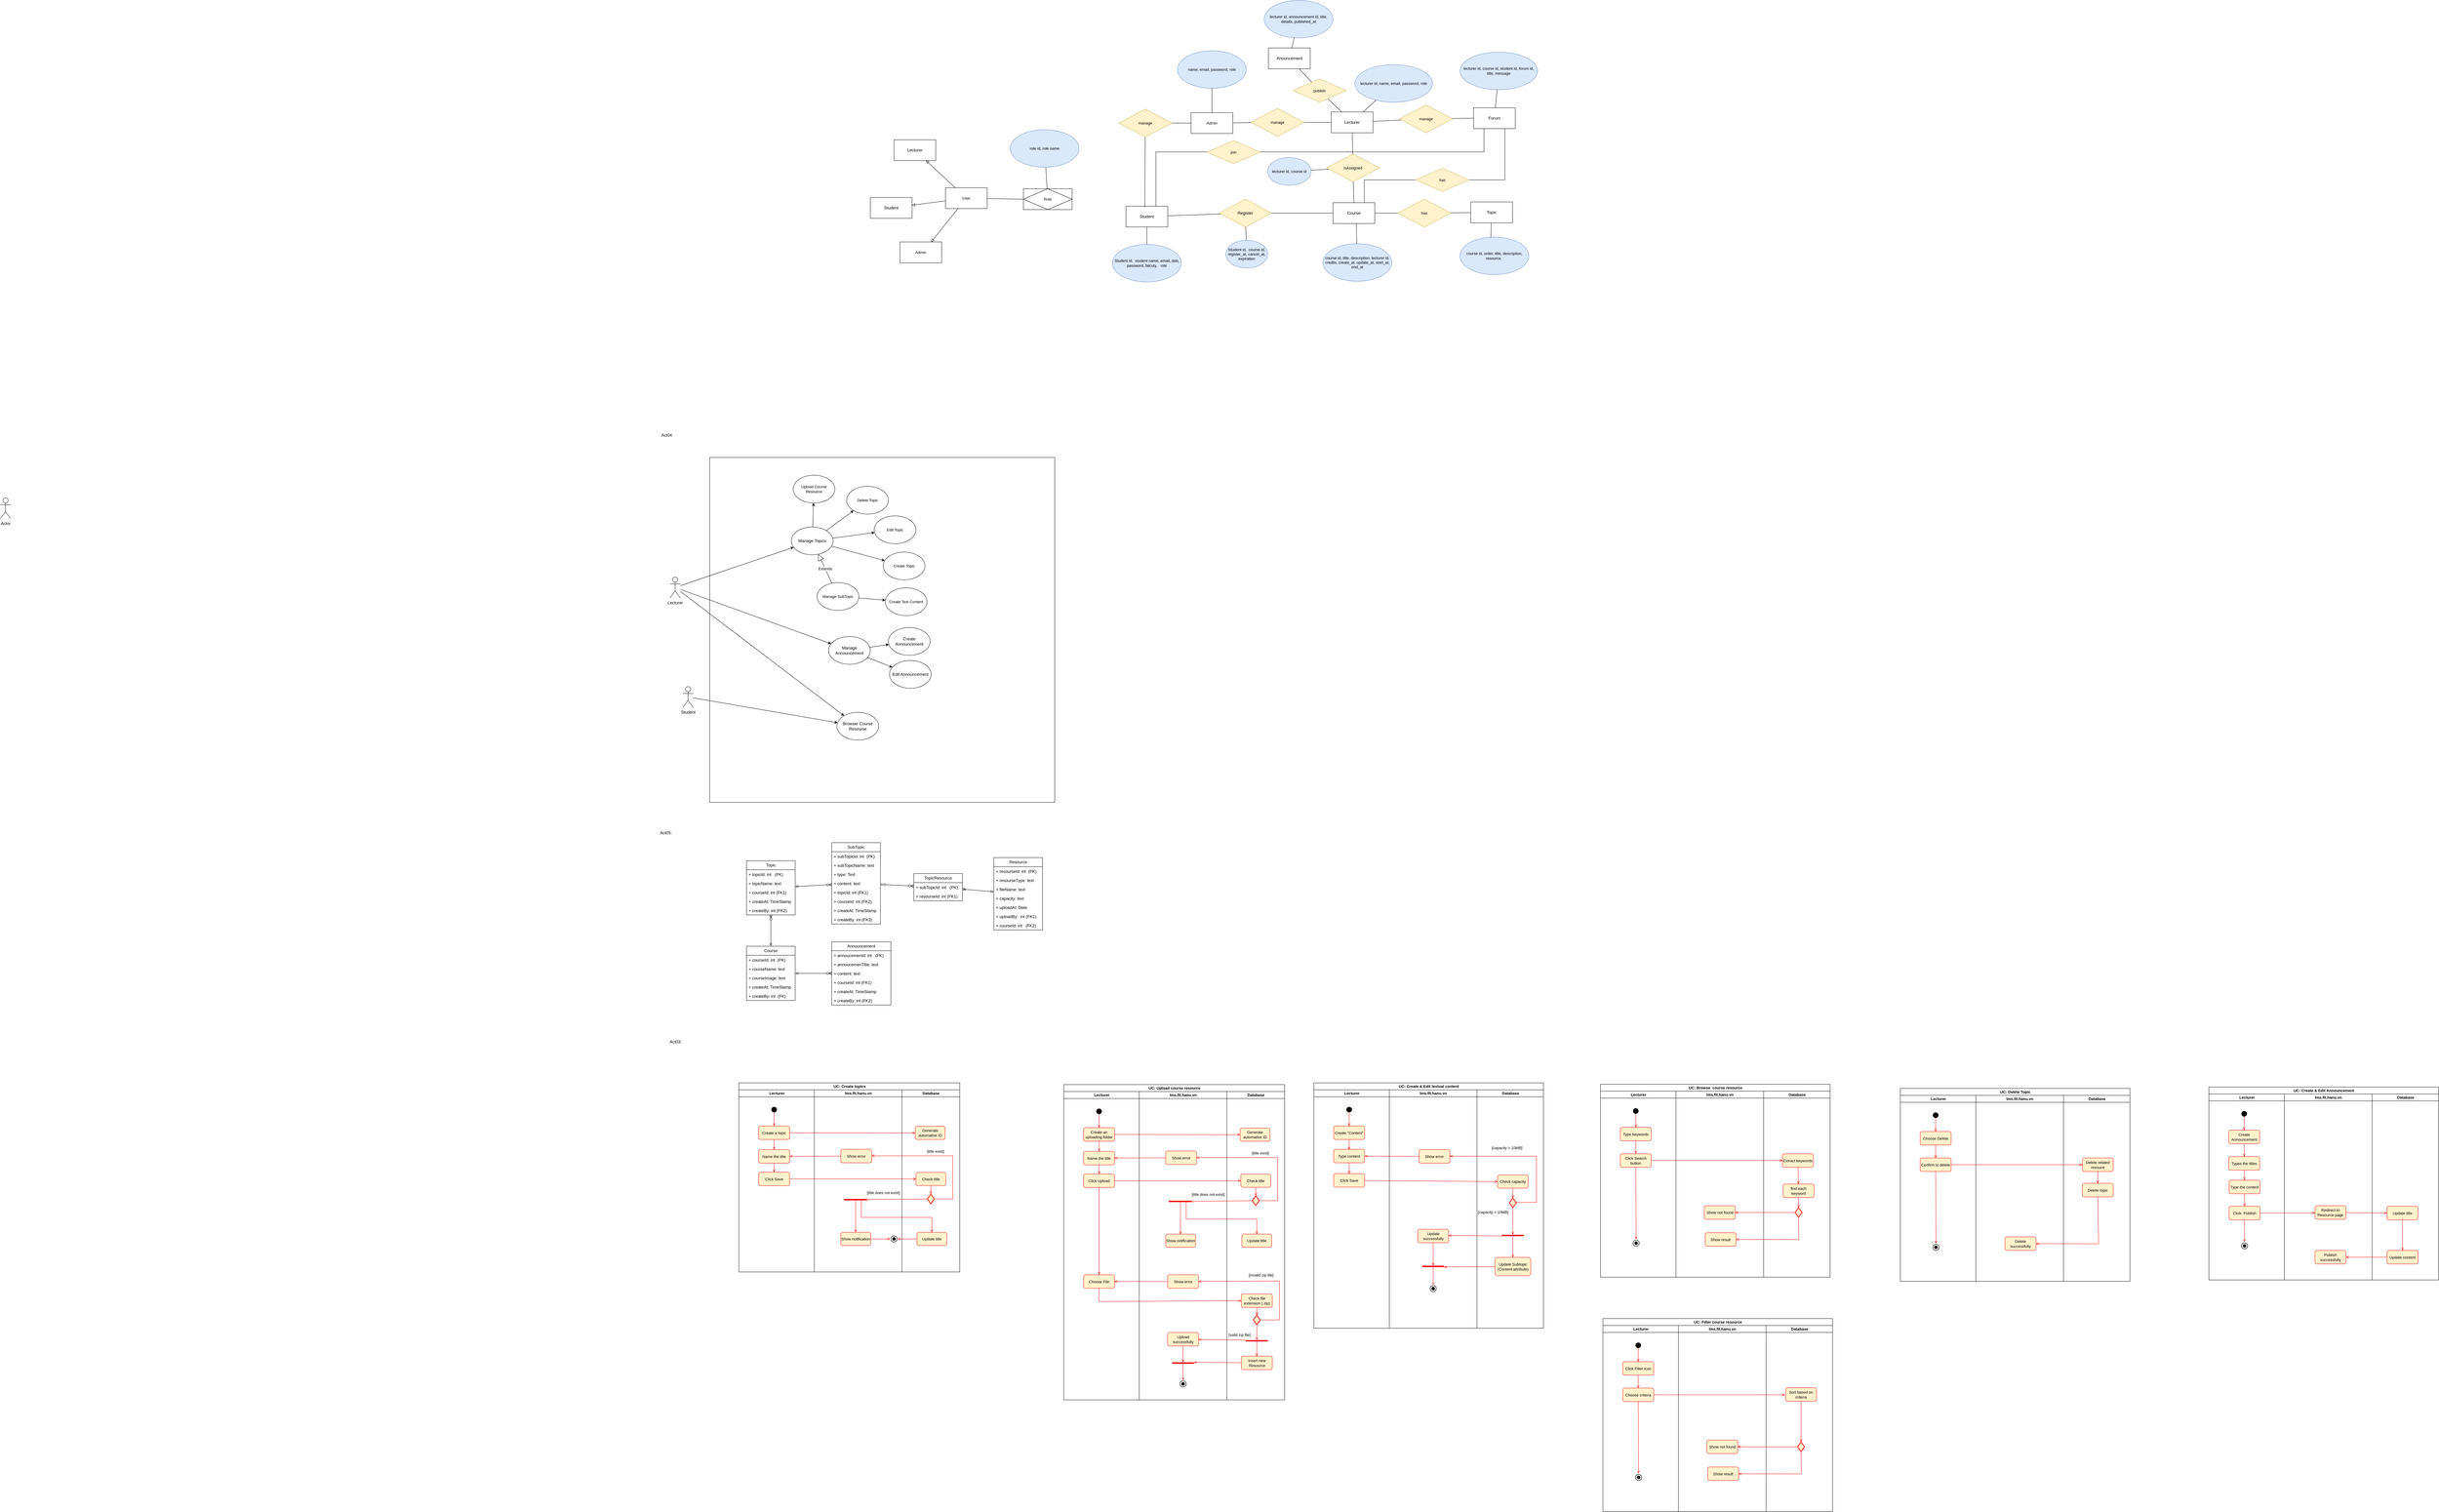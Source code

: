 <mxfile version="23.1.2" type="github">
  <diagram id="C5RBs43oDa-KdzZeNtuy" name="Page-1">
    <mxGraphModel dx="3847" dy="1107" grid="0" gridSize="10" guides="1" tooltips="1" connect="1" arrows="1" fold="1" page="0" pageScale="1" pageWidth="827" pageHeight="1169" math="0" shadow="0">
      <root>
        <mxCell id="WIyWlLk6GJQsqaUBKTNV-0" />
        <mxCell id="WIyWlLk6GJQsqaUBKTNV-1" parent="WIyWlLk6GJQsqaUBKTNV-0" />
        <mxCell id="Pn6ee0iHeEeV6DLxaSSg-5" style="rounded=0;orthogonalLoop=1;jettySize=auto;html=1;endArrow=none;endFill=0;" parent="WIyWlLk6GJQsqaUBKTNV-1" source="Pn6ee0iHeEeV6DLxaSSg-0" target="Pn6ee0iHeEeV6DLxaSSg-3" edge="1">
          <mxGeometry relative="1" as="geometry" />
        </mxCell>
        <mxCell id="Pn6ee0iHeEeV6DLxaSSg-10" style="edgeStyle=none;shape=connector;rounded=0;orthogonalLoop=1;jettySize=auto;html=1;entryX=0.5;entryY=0;entryDx=0;entryDy=0;labelBackgroundColor=default;strokeColor=default;align=center;verticalAlign=middle;fontFamily=Helvetica;fontSize=11;fontColor=default;endArrow=none;endFill=0;" parent="WIyWlLk6GJQsqaUBKTNV-1" source="Pn6ee0iHeEeV6DLxaSSg-0" target="Pn6ee0iHeEeV6DLxaSSg-9" edge="1">
          <mxGeometry relative="1" as="geometry" />
        </mxCell>
        <mxCell id="Pn6ee0iHeEeV6DLxaSSg-58" style="edgeStyle=elbowEdgeStyle;shape=connector;rounded=0;orthogonalLoop=1;jettySize=auto;html=1;labelBackgroundColor=default;strokeColor=default;align=center;verticalAlign=middle;fontFamily=Helvetica;fontSize=11;fontColor=default;endArrow=none;endFill=0;elbow=vertical;entryX=0.25;entryY=1;entryDx=0;entryDy=0;" parent="WIyWlLk6GJQsqaUBKTNV-1" target="Pn6ee0iHeEeV6DLxaSSg-50" edge="1">
          <mxGeometry relative="1" as="geometry">
            <mxPoint x="184" y="477.0" as="sourcePoint" />
            <mxPoint x="1169" y="275" as="targetPoint" />
            <Array as="points">
              <mxPoint x="689" y="320" />
            </Array>
          </mxGeometry>
        </mxCell>
        <mxCell id="Pn6ee0iHeEeV6DLxaSSg-0" value="Student" style="rounded=0;whiteSpace=wrap;html=1;" parent="WIyWlLk6GJQsqaUBKTNV-1" vertex="1">
          <mxGeometry x="98" y="476" width="120" height="60" as="geometry" />
        </mxCell>
        <mxCell id="Pn6ee0iHeEeV6DLxaSSg-16" style="edgeStyle=none;shape=connector;rounded=0;orthogonalLoop=1;jettySize=auto;html=1;labelBackgroundColor=default;strokeColor=default;align=center;verticalAlign=middle;fontFamily=Helvetica;fontSize=11;fontColor=default;endArrow=none;endFill=0;" parent="WIyWlLk6GJQsqaUBKTNV-1" source="Pn6ee0iHeEeV6DLxaSSg-2" target="Pn6ee0iHeEeV6DLxaSSg-15" edge="1">
          <mxGeometry relative="1" as="geometry" />
        </mxCell>
        <mxCell id="Pn6ee0iHeEeV6DLxaSSg-53" style="edgeStyle=none;shape=connector;rounded=0;orthogonalLoop=1;jettySize=auto;html=1;labelBackgroundColor=default;strokeColor=default;align=center;verticalAlign=middle;fontFamily=Helvetica;fontSize=11;fontColor=default;endArrow=none;endFill=0;" parent="WIyWlLk6GJQsqaUBKTNV-1" source="Pn6ee0iHeEeV6DLxaSSg-2" target="Pn6ee0iHeEeV6DLxaSSg-52" edge="1">
          <mxGeometry relative="1" as="geometry" />
        </mxCell>
        <mxCell id="Pn6ee0iHeEeV6DLxaSSg-68" style="edgeStyle=none;shape=connector;rounded=0;orthogonalLoop=1;jettySize=auto;html=1;labelBackgroundColor=default;strokeColor=default;align=center;verticalAlign=middle;fontFamily=Helvetica;fontSize=11;fontColor=default;endArrow=none;endFill=0;" parent="WIyWlLk6GJQsqaUBKTNV-1" source="Pn6ee0iHeEeV6DLxaSSg-2" target="Pn6ee0iHeEeV6DLxaSSg-67" edge="1">
          <mxGeometry relative="1" as="geometry" />
        </mxCell>
        <mxCell id="Pn6ee0iHeEeV6DLxaSSg-2" value="Lecturer" style="rounded=0;whiteSpace=wrap;html=1;" parent="WIyWlLk6GJQsqaUBKTNV-1" vertex="1">
          <mxGeometry x="688" y="205" width="120" height="60" as="geometry" />
        </mxCell>
        <mxCell id="Pn6ee0iHeEeV6DLxaSSg-6" style="rounded=0;orthogonalLoop=1;jettySize=auto;html=1;endArrow=none;endFill=0;" parent="WIyWlLk6GJQsqaUBKTNV-1" source="Pn6ee0iHeEeV6DLxaSSg-3" target="Pn6ee0iHeEeV6DLxaSSg-4" edge="1">
          <mxGeometry relative="1" as="geometry" />
        </mxCell>
        <mxCell id="Pn6ee0iHeEeV6DLxaSSg-8" style="edgeStyle=none;shape=connector;rounded=0;orthogonalLoop=1;jettySize=auto;html=1;labelBackgroundColor=default;strokeColor=default;align=center;verticalAlign=middle;fontFamily=Helvetica;fontSize=11;fontColor=default;endArrow=none;endFill=0;" parent="WIyWlLk6GJQsqaUBKTNV-1" source="Pn6ee0iHeEeV6DLxaSSg-3" target="Pn6ee0iHeEeV6DLxaSSg-7" edge="1">
          <mxGeometry relative="1" as="geometry" />
        </mxCell>
        <mxCell id="Pn6ee0iHeEeV6DLxaSSg-3" value="Register" style="rhombus;whiteSpace=wrap;html=1;fillColor=#fff2cc;strokeColor=#d6b656;" parent="WIyWlLk6GJQsqaUBKTNV-1" vertex="1">
          <mxGeometry x="366" y="456" width="150" height="80" as="geometry" />
        </mxCell>
        <mxCell id="Pn6ee0iHeEeV6DLxaSSg-44" style="edgeStyle=none;shape=connector;rounded=0;orthogonalLoop=1;jettySize=auto;html=1;labelBackgroundColor=default;strokeColor=default;align=center;verticalAlign=middle;fontFamily=Helvetica;fontSize=11;fontColor=default;endArrow=none;endFill=0;" parent="WIyWlLk6GJQsqaUBKTNV-1" source="Pn6ee0iHeEeV6DLxaSSg-4" target="Pn6ee0iHeEeV6DLxaSSg-45" edge="1">
          <mxGeometry relative="1" as="geometry">
            <mxPoint x="889" y="496" as="targetPoint" />
          </mxGeometry>
        </mxCell>
        <mxCell id="Pn6ee0iHeEeV6DLxaSSg-4" value="Course" style="rounded=0;whiteSpace=wrap;html=1;" parent="WIyWlLk6GJQsqaUBKTNV-1" vertex="1">
          <mxGeometry x="693" y="466" width="120" height="60" as="geometry" />
        </mxCell>
        <mxCell id="Pn6ee0iHeEeV6DLxaSSg-7" value="Student id,&amp;nbsp; course id, register_at, cancel_at, expiration" style="ellipse;whiteSpace=wrap;html=1;fontFamily=Helvetica;fontSize=11;fillColor=#dae8fc;strokeColor=#6c8ebf;" parent="WIyWlLk6GJQsqaUBKTNV-1" vertex="1">
          <mxGeometry x="385" y="574" width="120" height="80" as="geometry" />
        </mxCell>
        <mxCell id="Pn6ee0iHeEeV6DLxaSSg-9" value="Student id,&amp;nbsp; student name, email, dob, password, falcuty,&amp;nbsp; &amp;nbsp;role" style="ellipse;whiteSpace=wrap;html=1;fontFamily=Helvetica;fontSize=11;fillColor=#dae8fc;strokeColor=#6c8ebf;" parent="WIyWlLk6GJQsqaUBKTNV-1" vertex="1">
          <mxGeometry x="59" y="586" width="198" height="108" as="geometry" />
        </mxCell>
        <mxCell id="Pn6ee0iHeEeV6DLxaSSg-12" style="edgeStyle=none;shape=connector;rounded=0;orthogonalLoop=1;jettySize=auto;html=1;entryX=0.558;entryY=0.983;entryDx=0;entryDy=0;labelBackgroundColor=default;strokeColor=default;align=center;verticalAlign=middle;fontFamily=Helvetica;fontSize=11;fontColor=default;endArrow=none;endFill=0;entryPerimeter=0;" parent="WIyWlLk6GJQsqaUBKTNV-1" source="Pn6ee0iHeEeV6DLxaSSg-11" target="Pn6ee0iHeEeV6DLxaSSg-4" edge="1">
          <mxGeometry relative="1" as="geometry" />
        </mxCell>
        <mxCell id="Pn6ee0iHeEeV6DLxaSSg-11" value="course id, title, description, lecturer id, credits, create_at, update_at, start_at, end_at" style="ellipse;whiteSpace=wrap;html=1;fontFamily=Helvetica;fontSize=11;fillColor=#dae8fc;strokeColor=#6c8ebf;" parent="WIyWlLk6GJQsqaUBKTNV-1" vertex="1">
          <mxGeometry x="664" y="584" width="198" height="108" as="geometry" />
        </mxCell>
        <mxCell id="Pn6ee0iHeEeV6DLxaSSg-20" style="edgeStyle=none;shape=connector;rounded=0;orthogonalLoop=1;jettySize=auto;html=1;labelBackgroundColor=default;strokeColor=default;align=center;verticalAlign=middle;fontFamily=Helvetica;fontSize=11;fontColor=default;endArrow=none;endFill=0;" parent="WIyWlLk6GJQsqaUBKTNV-1" source="Pn6ee0iHeEeV6DLxaSSg-14" target="Pn6ee0iHeEeV6DLxaSSg-2" edge="1">
          <mxGeometry relative="1" as="geometry">
            <mxPoint x="745.187" y="166.994" as="sourcePoint" />
          </mxGeometry>
        </mxCell>
        <mxCell id="Pn6ee0iHeEeV6DLxaSSg-14" value="lecturer id, name, email, password, role" style="ellipse;whiteSpace=wrap;html=1;fontFamily=Helvetica;fontSize=11;fillColor=#dae8fc;strokeColor=#6c8ebf;" parent="WIyWlLk6GJQsqaUBKTNV-1" vertex="1">
          <mxGeometry x="756" y="69" width="223" height="108" as="geometry" />
        </mxCell>
        <mxCell id="Pn6ee0iHeEeV6DLxaSSg-17" style="edgeStyle=none;shape=connector;rounded=0;orthogonalLoop=1;jettySize=auto;html=1;entryX=0.5;entryY=0;entryDx=0;entryDy=0;labelBackgroundColor=default;strokeColor=default;align=center;verticalAlign=middle;fontFamily=Helvetica;fontSize=11;fontColor=default;endArrow=none;endFill=0;" parent="WIyWlLk6GJQsqaUBKTNV-1" source="Pn6ee0iHeEeV6DLxaSSg-15" target="Pn6ee0iHeEeV6DLxaSSg-4" edge="1">
          <mxGeometry relative="1" as="geometry" />
        </mxCell>
        <mxCell id="Pn6ee0iHeEeV6DLxaSSg-22" style="edgeStyle=none;shape=connector;rounded=0;orthogonalLoop=1;jettySize=auto;html=1;labelBackgroundColor=default;strokeColor=default;align=center;verticalAlign=middle;fontFamily=Helvetica;fontSize=11;fontColor=default;endArrow=none;endFill=0;" parent="WIyWlLk6GJQsqaUBKTNV-1" source="Pn6ee0iHeEeV6DLxaSSg-15" target="Pn6ee0iHeEeV6DLxaSSg-21" edge="1">
          <mxGeometry relative="1" as="geometry" />
        </mxCell>
        <mxCell id="Pn6ee0iHeEeV6DLxaSSg-15" value="isAssigned" style="rhombus;whiteSpace=wrap;html=1;fontFamily=Helvetica;fontSize=11;fillColor=#fff2cc;strokeColor=#d6b656;" parent="WIyWlLk6GJQsqaUBKTNV-1" vertex="1">
          <mxGeometry x="674" y="326" width="153" height="80" as="geometry" />
        </mxCell>
        <mxCell id="Pn6ee0iHeEeV6DLxaSSg-26" style="edgeStyle=none;shape=connector;rounded=0;orthogonalLoop=1;jettySize=auto;html=1;labelBackgroundColor=default;strokeColor=default;align=center;verticalAlign=middle;fontFamily=Helvetica;fontSize=11;fontColor=default;endArrow=none;endFill=0;" parent="WIyWlLk6GJQsqaUBKTNV-1" source="Pn6ee0iHeEeV6DLxaSSg-18" target="Pn6ee0iHeEeV6DLxaSSg-24" edge="1">
          <mxGeometry relative="1" as="geometry" />
        </mxCell>
        <mxCell id="Pn6ee0iHeEeV6DLxaSSg-31" style="edgeStyle=none;shape=connector;rounded=0;orthogonalLoop=1;jettySize=auto;html=1;labelBackgroundColor=default;strokeColor=default;align=center;verticalAlign=middle;fontFamily=Helvetica;fontSize=11;fontColor=default;endArrow=none;endFill=0;" parent="WIyWlLk6GJQsqaUBKTNV-1" source="Pn6ee0iHeEeV6DLxaSSg-18" target="Pn6ee0iHeEeV6DLxaSSg-30" edge="1">
          <mxGeometry relative="1" as="geometry">
            <mxPoint x="343.137" y="153.996" as="targetPoint" />
          </mxGeometry>
        </mxCell>
        <mxCell id="Pn6ee0iHeEeV6DLxaSSg-18" value="Admin" style="rounded=0;whiteSpace=wrap;html=1;fontFamily=Helvetica;fontSize=11;direction=west;" parent="WIyWlLk6GJQsqaUBKTNV-1" vertex="1">
          <mxGeometry x="285" y="207" width="120" height="60" as="geometry" />
        </mxCell>
        <mxCell id="Pn6ee0iHeEeV6DLxaSSg-21" value="lecturer id, course id" style="ellipse;whiteSpace=wrap;html=1;fontFamily=Helvetica;fontSize=11;fillColor=#dae8fc;strokeColor=#6c8ebf;" parent="WIyWlLk6GJQsqaUBKTNV-1" vertex="1">
          <mxGeometry x="505" y="336" width="125" height="80" as="geometry" />
        </mxCell>
        <mxCell id="Pn6ee0iHeEeV6DLxaSSg-27" style="edgeStyle=none;shape=connector;rounded=0;orthogonalLoop=1;jettySize=auto;html=1;labelBackgroundColor=default;strokeColor=default;align=center;verticalAlign=middle;fontFamily=Helvetica;fontSize=11;fontColor=default;endArrow=none;endFill=0;" parent="WIyWlLk6GJQsqaUBKTNV-1" source="Pn6ee0iHeEeV6DLxaSSg-24" target="Pn6ee0iHeEeV6DLxaSSg-2" edge="1">
          <mxGeometry relative="1" as="geometry" />
        </mxCell>
        <mxCell id="Pn6ee0iHeEeV6DLxaSSg-24" value="manage" style="rhombus;whiteSpace=wrap;html=1;fontFamily=Helvetica;fontSize=11;fillColor=#fff2cc;strokeColor=#d6b656;" parent="WIyWlLk6GJQsqaUBKTNV-1" vertex="1">
          <mxGeometry x="457" y="195" width="153" height="80" as="geometry" />
        </mxCell>
        <mxCell id="Pn6ee0iHeEeV6DLxaSSg-25" value="manage" style="rhombus;whiteSpace=wrap;html=1;fontFamily=Helvetica;fontSize=11;fillColor=#fff2cc;strokeColor=#d6b656;" parent="WIyWlLk6GJQsqaUBKTNV-1" vertex="1">
          <mxGeometry x="77" y="197" width="153" height="80" as="geometry" />
        </mxCell>
        <mxCell id="Pn6ee0iHeEeV6DLxaSSg-28" style="edgeStyle=none;shape=connector;rounded=0;orthogonalLoop=1;jettySize=auto;html=1;labelBackgroundColor=default;strokeColor=default;align=center;verticalAlign=middle;fontFamily=Helvetica;fontSize=11;fontColor=default;endArrow=none;endFill=0;" parent="WIyWlLk6GJQsqaUBKTNV-1" source="Pn6ee0iHeEeV6DLxaSSg-18" target="Pn6ee0iHeEeV6DLxaSSg-25" edge="1">
          <mxGeometry relative="1" as="geometry" />
        </mxCell>
        <mxCell id="Pn6ee0iHeEeV6DLxaSSg-29" style="edgeStyle=none;shape=connector;rounded=0;orthogonalLoop=1;jettySize=auto;html=1;entryX=0.45;entryY=0.05;entryDx=0;entryDy=0;entryPerimeter=0;labelBackgroundColor=default;strokeColor=default;align=center;verticalAlign=middle;fontFamily=Helvetica;fontSize=11;fontColor=default;endArrow=none;endFill=0;" parent="WIyWlLk6GJQsqaUBKTNV-1" source="Pn6ee0iHeEeV6DLxaSSg-25" target="Pn6ee0iHeEeV6DLxaSSg-0" edge="1">
          <mxGeometry relative="1" as="geometry" />
        </mxCell>
        <mxCell id="Pn6ee0iHeEeV6DLxaSSg-30" value="name, email, password, role" style="ellipse;whiteSpace=wrap;html=1;fontFamily=Helvetica;fontSize=11;fillColor=#dae8fc;strokeColor=#6c8ebf;" parent="WIyWlLk6GJQsqaUBKTNV-1" vertex="1">
          <mxGeometry x="246" y="29" width="198" height="108" as="geometry" />
        </mxCell>
        <mxCell id="Pn6ee0iHeEeV6DLxaSSg-34" style="edgeStyle=none;shape=connector;rounded=0;orthogonalLoop=1;jettySize=auto;html=1;entryX=0;entryY=0.5;entryDx=0;entryDy=0;labelBackgroundColor=default;strokeColor=default;align=center;verticalAlign=middle;fontFamily=Helvetica;fontSize=11;fontColor=default;endArrow=none;endFill=0;" parent="WIyWlLk6GJQsqaUBKTNV-1" source="Pn6ee0iHeEeV6DLxaSSg-32" target="Pn6ee0iHeEeV6DLxaSSg-33" edge="1">
          <mxGeometry relative="1" as="geometry" />
        </mxCell>
        <mxCell id="Pn6ee0iHeEeV6DLxaSSg-38" style="edgeStyle=none;shape=connector;rounded=0;orthogonalLoop=1;jettySize=auto;html=1;labelBackgroundColor=default;strokeColor=default;align=center;verticalAlign=middle;fontFamily=Helvetica;fontSize=11;fontColor=default;endArrow=block;endFill=0;" parent="WIyWlLk6GJQsqaUBKTNV-1" source="Pn6ee0iHeEeV6DLxaSSg-32" target="Pn6ee0iHeEeV6DLxaSSg-37" edge="1">
          <mxGeometry relative="1" as="geometry" />
        </mxCell>
        <mxCell id="Pn6ee0iHeEeV6DLxaSSg-39" style="edgeStyle=none;shape=connector;rounded=0;orthogonalLoop=1;jettySize=auto;html=1;labelBackgroundColor=default;strokeColor=default;align=center;verticalAlign=middle;fontFamily=Helvetica;fontSize=11;fontColor=default;endArrow=block;endFill=0;" parent="WIyWlLk6GJQsqaUBKTNV-1" source="Pn6ee0iHeEeV6DLxaSSg-32" target="Pn6ee0iHeEeV6DLxaSSg-36" edge="1">
          <mxGeometry relative="1" as="geometry" />
        </mxCell>
        <mxCell id="Pn6ee0iHeEeV6DLxaSSg-40" style="edgeStyle=none;shape=connector;rounded=0;orthogonalLoop=1;jettySize=auto;html=1;entryX=0.75;entryY=0;entryDx=0;entryDy=0;labelBackgroundColor=default;strokeColor=default;align=center;verticalAlign=middle;fontFamily=Helvetica;fontSize=11;fontColor=default;endArrow=block;endFill=0;" parent="WIyWlLk6GJQsqaUBKTNV-1" source="Pn6ee0iHeEeV6DLxaSSg-32" target="Pn6ee0iHeEeV6DLxaSSg-35" edge="1">
          <mxGeometry relative="1" as="geometry" />
        </mxCell>
        <mxCell id="Pn6ee0iHeEeV6DLxaSSg-32" value="User" style="rounded=0;whiteSpace=wrap;html=1;fontFamily=Helvetica;fontSize=11;fontColor=default;" parent="WIyWlLk6GJQsqaUBKTNV-1" vertex="1">
          <mxGeometry x="-421" y="423" width="120" height="60" as="geometry" />
        </mxCell>
        <mxCell id="Pn6ee0iHeEeV6DLxaSSg-42" style="edgeStyle=none;shape=connector;rounded=0;orthogonalLoop=1;jettySize=auto;html=1;labelBackgroundColor=default;strokeColor=default;align=center;verticalAlign=middle;fontFamily=Helvetica;fontSize=11;fontColor=default;endArrow=none;endFill=0;" parent="WIyWlLk6GJQsqaUBKTNV-1" source="Pn6ee0iHeEeV6DLxaSSg-33" target="Pn6ee0iHeEeV6DLxaSSg-41" edge="1">
          <mxGeometry relative="1" as="geometry" />
        </mxCell>
        <mxCell id="Pn6ee0iHeEeV6DLxaSSg-33" value="Role" style="shape=associativeEntity;whiteSpace=wrap;html=1;align=center;fontFamily=Helvetica;fontSize=11;fontColor=default;" parent="WIyWlLk6GJQsqaUBKTNV-1" vertex="1">
          <mxGeometry x="-197" y="426" width="140" height="60" as="geometry" />
        </mxCell>
        <mxCell id="Pn6ee0iHeEeV6DLxaSSg-35" value="Admin" style="rounded=0;whiteSpace=wrap;html=1;fontFamily=Helvetica;fontSize=11;" parent="WIyWlLk6GJQsqaUBKTNV-1" vertex="1">
          <mxGeometry x="-552" y="579" width="120" height="60" as="geometry" />
        </mxCell>
        <mxCell id="Pn6ee0iHeEeV6DLxaSSg-36" value="Lecturer" style="rounded=0;whiteSpace=wrap;html=1;" parent="WIyWlLk6GJQsqaUBKTNV-1" vertex="1">
          <mxGeometry x="-569" y="285" width="120" height="60" as="geometry" />
        </mxCell>
        <mxCell id="Pn6ee0iHeEeV6DLxaSSg-37" value="Student" style="rounded=0;whiteSpace=wrap;html=1;" parent="WIyWlLk6GJQsqaUBKTNV-1" vertex="1">
          <mxGeometry x="-637" y="451" width="120" height="60" as="geometry" />
        </mxCell>
        <mxCell id="Pn6ee0iHeEeV6DLxaSSg-41" value="role id, role name" style="ellipse;whiteSpace=wrap;html=1;fontFamily=Helvetica;fontSize=11;fillColor=#dae8fc;strokeColor=#6c8ebf;" parent="WIyWlLk6GJQsqaUBKTNV-1" vertex="1">
          <mxGeometry x="-235" y="256" width="198" height="108" as="geometry" />
        </mxCell>
        <mxCell id="Pn6ee0iHeEeV6DLxaSSg-47" style="edgeStyle=none;shape=connector;rounded=0;orthogonalLoop=1;jettySize=auto;html=1;labelBackgroundColor=default;strokeColor=default;align=center;verticalAlign=middle;fontFamily=Helvetica;fontSize=11;fontColor=default;endArrow=none;endFill=0;" parent="WIyWlLk6GJQsqaUBKTNV-1" source="Pn6ee0iHeEeV6DLxaSSg-45" target="Pn6ee0iHeEeV6DLxaSSg-46" edge="1">
          <mxGeometry relative="1" as="geometry" />
        </mxCell>
        <mxCell id="Pn6ee0iHeEeV6DLxaSSg-45" value="has" style="rhombus;whiteSpace=wrap;html=1;fontFamily=Helvetica;fontSize=11;fillColor=#fff2cc;strokeColor=#d6b656;" parent="WIyWlLk6GJQsqaUBKTNV-1" vertex="1">
          <mxGeometry x="879" y="456" width="153" height="80" as="geometry" />
        </mxCell>
        <mxCell id="Pn6ee0iHeEeV6DLxaSSg-46" value="Topic" style="rounded=0;whiteSpace=wrap;html=1;" parent="WIyWlLk6GJQsqaUBKTNV-1" vertex="1">
          <mxGeometry x="1089" y="464" width="120" height="60" as="geometry" />
        </mxCell>
        <mxCell id="Pn6ee0iHeEeV6DLxaSSg-48" value="course id, order, title, description, resource,&amp;nbsp;" style="ellipse;whiteSpace=wrap;html=1;fontFamily=Helvetica;fontSize=11;fillColor=#dae8fc;strokeColor=#6c8ebf;" parent="WIyWlLk6GJQsqaUBKTNV-1" vertex="1">
          <mxGeometry x="1058" y="565" width="198" height="108" as="geometry" />
        </mxCell>
        <mxCell id="Pn6ee0iHeEeV6DLxaSSg-49" style="edgeStyle=none;shape=connector;rounded=0;orthogonalLoop=1;jettySize=auto;html=1;entryX=0.449;entryY=0.009;entryDx=0;entryDy=0;entryPerimeter=0;labelBackgroundColor=default;strokeColor=default;align=center;verticalAlign=middle;fontFamily=Helvetica;fontSize=11;fontColor=default;endArrow=none;endFill=0;" parent="WIyWlLk6GJQsqaUBKTNV-1" source="Pn6ee0iHeEeV6DLxaSSg-46" target="Pn6ee0iHeEeV6DLxaSSg-48" edge="1">
          <mxGeometry relative="1" as="geometry" />
        </mxCell>
        <mxCell id="Pn6ee0iHeEeV6DLxaSSg-50" value="Forum" style="rounded=0;whiteSpace=wrap;html=1;" parent="WIyWlLk6GJQsqaUBKTNV-1" vertex="1">
          <mxGeometry x="1097" y="193" width="120" height="60" as="geometry" />
        </mxCell>
        <mxCell id="Pn6ee0iHeEeV6DLxaSSg-54" style="edgeStyle=none;shape=connector;rounded=0;orthogonalLoop=1;jettySize=auto;html=1;entryX=0;entryY=0.5;entryDx=0;entryDy=0;labelBackgroundColor=default;strokeColor=default;align=center;verticalAlign=middle;fontFamily=Helvetica;fontSize=11;fontColor=default;endArrow=none;endFill=0;" parent="WIyWlLk6GJQsqaUBKTNV-1" source="Pn6ee0iHeEeV6DLxaSSg-52" target="Pn6ee0iHeEeV6DLxaSSg-50" edge="1">
          <mxGeometry relative="1" as="geometry" />
        </mxCell>
        <mxCell id="Pn6ee0iHeEeV6DLxaSSg-52" value="manage" style="rhombus;whiteSpace=wrap;html=1;fontFamily=Helvetica;fontSize=11;fillColor=#fff2cc;strokeColor=#d6b656;" parent="WIyWlLk6GJQsqaUBKTNV-1" vertex="1">
          <mxGeometry x="884" y="185" width="153" height="80" as="geometry" />
        </mxCell>
        <mxCell id="Pn6ee0iHeEeV6DLxaSSg-59" style="edgeStyle=none;shape=connector;rounded=0;orthogonalLoop=1;jettySize=auto;html=1;labelBackgroundColor=default;strokeColor=default;align=center;verticalAlign=middle;fontFamily=Helvetica;fontSize=11;fontColor=default;endArrow=none;endFill=0;" parent="WIyWlLk6GJQsqaUBKTNV-1" source="Pn6ee0iHeEeV6DLxaSSg-55" target="Pn6ee0iHeEeV6DLxaSSg-50" edge="1">
          <mxGeometry relative="1" as="geometry">
            <mxPoint x="1161" y="160" as="sourcePoint" />
          </mxGeometry>
        </mxCell>
        <mxCell id="Pn6ee0iHeEeV6DLxaSSg-55" value="lecturer id, course id, student id, forum id, title, message" style="ellipse;whiteSpace=wrap;html=1;fontFamily=Helvetica;fontSize=11;fillColor=#dae8fc;strokeColor=#6c8ebf;" parent="WIyWlLk6GJQsqaUBKTNV-1" vertex="1">
          <mxGeometry x="1058" y="33" width="223" height="108" as="geometry" />
        </mxCell>
        <mxCell id="Pn6ee0iHeEeV6DLxaSSg-60" value="join" style="rhombus;whiteSpace=wrap;html=1;fontFamily=Helvetica;fontSize=11;fillColor=#fff2cc;strokeColor=#d6b656;" parent="WIyWlLk6GJQsqaUBKTNV-1" vertex="1">
          <mxGeometry x="331" y="287" width="153" height="67" as="geometry" />
        </mxCell>
        <mxCell id="Pn6ee0iHeEeV6DLxaSSg-63" style="edgeStyle=orthogonalEdgeStyle;shape=connector;rounded=0;orthogonalLoop=1;jettySize=auto;html=1;entryX=0.75;entryY=1;entryDx=0;entryDy=0;labelBackgroundColor=default;strokeColor=default;align=center;verticalAlign=middle;fontFamily=Helvetica;fontSize=11;fontColor=default;endArrow=none;endFill=0;" parent="WIyWlLk6GJQsqaUBKTNV-1" source="Pn6ee0iHeEeV6DLxaSSg-61" target="Pn6ee0iHeEeV6DLxaSSg-50" edge="1">
          <mxGeometry relative="1" as="geometry" />
        </mxCell>
        <mxCell id="Pn6ee0iHeEeV6DLxaSSg-64" style="edgeStyle=orthogonalEdgeStyle;shape=connector;rounded=0;orthogonalLoop=1;jettySize=auto;html=1;labelBackgroundColor=default;strokeColor=default;align=center;verticalAlign=middle;fontFamily=Helvetica;fontSize=11;fontColor=default;endArrow=none;endFill=0;" parent="WIyWlLk6GJQsqaUBKTNV-1" source="Pn6ee0iHeEeV6DLxaSSg-61" target="Pn6ee0iHeEeV6DLxaSSg-4" edge="1">
          <mxGeometry relative="1" as="geometry">
            <Array as="points">
              <mxPoint x="783" y="401" />
            </Array>
          </mxGeometry>
        </mxCell>
        <mxCell id="Pn6ee0iHeEeV6DLxaSSg-61" value="has" style="rhombus;whiteSpace=wrap;html=1;fontFamily=Helvetica;fontSize=11;fillColor=#fff2cc;strokeColor=#d6b656;" parent="WIyWlLk6GJQsqaUBKTNV-1" vertex="1">
          <mxGeometry x="931" y="367" width="153" height="67" as="geometry" />
        </mxCell>
        <mxCell id="Pn6ee0iHeEeV6DLxaSSg-71" style="edgeStyle=none;shape=connector;rounded=0;orthogonalLoop=1;jettySize=auto;html=1;labelBackgroundColor=default;strokeColor=default;align=center;verticalAlign=middle;fontFamily=Helvetica;fontSize=11;fontColor=default;endArrow=none;endFill=0;" parent="WIyWlLk6GJQsqaUBKTNV-1" source="Pn6ee0iHeEeV6DLxaSSg-66" target="Pn6ee0iHeEeV6DLxaSSg-70" edge="1">
          <mxGeometry relative="1" as="geometry" />
        </mxCell>
        <mxCell id="Pn6ee0iHeEeV6DLxaSSg-66" value="Anouncement" style="rounded=0;whiteSpace=wrap;html=1;" parent="WIyWlLk6GJQsqaUBKTNV-1" vertex="1">
          <mxGeometry x="507.5" y="21" width="120" height="60" as="geometry" />
        </mxCell>
        <mxCell id="Pn6ee0iHeEeV6DLxaSSg-69" style="edgeStyle=none;shape=connector;rounded=0;orthogonalLoop=1;jettySize=auto;html=1;labelBackgroundColor=default;strokeColor=default;align=center;verticalAlign=middle;fontFamily=Helvetica;fontSize=11;fontColor=default;endArrow=none;endFill=0;" parent="WIyWlLk6GJQsqaUBKTNV-1" source="Pn6ee0iHeEeV6DLxaSSg-67" target="Pn6ee0iHeEeV6DLxaSSg-66" edge="1">
          <mxGeometry relative="1" as="geometry" />
        </mxCell>
        <mxCell id="Pn6ee0iHeEeV6DLxaSSg-67" value="publish" style="rhombus;whiteSpace=wrap;html=1;fontFamily=Helvetica;fontSize=11;fillColor=#fff2cc;strokeColor=#d6b656;" parent="WIyWlLk6GJQsqaUBKTNV-1" vertex="1">
          <mxGeometry x="578" y="110" width="153" height="67" as="geometry" />
        </mxCell>
        <mxCell id="Pn6ee0iHeEeV6DLxaSSg-70" value="lecturer id, announcement id, title, details, published_at" style="ellipse;whiteSpace=wrap;html=1;fontFamily=Helvetica;fontSize=11;fillColor=#dae8fc;strokeColor=#6c8ebf;" parent="WIyWlLk6GJQsqaUBKTNV-1" vertex="1">
          <mxGeometry x="495" y="-116" width="198" height="108" as="geometry" />
        </mxCell>
        <mxCell id="yppCSSEcmfaavreNnkve-8" value="" style="whiteSpace=wrap;html=1;aspect=fixed;" vertex="1" parent="WIyWlLk6GJQsqaUBKTNV-1">
          <mxGeometry x="-1099" y="1199" width="992" height="992" as="geometry" />
        </mxCell>
        <mxCell id="yppCSSEcmfaavreNnkve-52" style="rounded=0;orthogonalLoop=1;jettySize=auto;html=1;endArrow=ERzeroToMany;endFill=0;startArrow=ERmandOne;startFill=0;" edge="1" parent="WIyWlLk6GJQsqaUBKTNV-1" source="yppCSSEcmfaavreNnkve-54" target="yppCSSEcmfaavreNnkve-69">
          <mxGeometry relative="1" as="geometry" />
        </mxCell>
        <mxCell id="yppCSSEcmfaavreNnkve-53" style="rounded=0;orthogonalLoop=1;jettySize=auto;html=1;startArrow=ERmandOne;startFill=0;endArrow=ERzeroToMany;endFill=0;" edge="1" parent="WIyWlLk6GJQsqaUBKTNV-1" source="yppCSSEcmfaavreNnkve-54" target="yppCSSEcmfaavreNnkve-88">
          <mxGeometry relative="1" as="geometry" />
        </mxCell>
        <mxCell id="yppCSSEcmfaavreNnkve-54" value="Course" style="swimlane;fontStyle=0;childLayout=stackLayout;horizontal=1;startSize=26;fillColor=none;horizontalStack=0;resizeParent=1;resizeParentMax=0;resizeLast=0;collapsible=1;marginBottom=0;whiteSpace=wrap;html=1;" vertex="1" parent="WIyWlLk6GJQsqaUBKTNV-1">
          <mxGeometry x="-993" y="2605" width="140" height="156" as="geometry" />
        </mxCell>
        <mxCell id="yppCSSEcmfaavreNnkve-55" value="+ courseId: int&amp;nbsp; (PK)" style="text;strokeColor=none;fillColor=none;align=left;verticalAlign=top;spacingLeft=4;spacingRight=4;overflow=hidden;rotatable=0;points=[[0,0.5],[1,0.5]];portConstraint=eastwest;whiteSpace=wrap;html=1;" vertex="1" parent="yppCSSEcmfaavreNnkve-54">
          <mxGeometry y="26" width="140" height="26" as="geometry" />
        </mxCell>
        <mxCell id="yppCSSEcmfaavreNnkve-56" value="+ courseName: text" style="text;strokeColor=none;fillColor=none;align=left;verticalAlign=top;spacingLeft=4;spacingRight=4;overflow=hidden;rotatable=0;points=[[0,0.5],[1,0.5]];portConstraint=eastwest;whiteSpace=wrap;html=1;" vertex="1" parent="yppCSSEcmfaavreNnkve-54">
          <mxGeometry y="52" width="140" height="26" as="geometry" />
        </mxCell>
        <mxCell id="yppCSSEcmfaavreNnkve-57" value="+ courseImage: text" style="text;strokeColor=none;fillColor=none;align=left;verticalAlign=top;spacingLeft=4;spacingRight=4;overflow=hidden;rotatable=0;points=[[0,0.5],[1,0.5]];portConstraint=eastwest;whiteSpace=wrap;html=1;" vertex="1" parent="yppCSSEcmfaavreNnkve-54">
          <mxGeometry y="78" width="140" height="26" as="geometry" />
        </mxCell>
        <mxCell id="yppCSSEcmfaavreNnkve-58" value="+ createAt: TimeStamp" style="text;strokeColor=none;fillColor=none;align=left;verticalAlign=top;spacingLeft=4;spacingRight=4;overflow=hidden;rotatable=0;points=[[0,0.5],[1,0.5]];portConstraint=eastwest;whiteSpace=wrap;html=1;" vertex="1" parent="yppCSSEcmfaavreNnkve-54">
          <mxGeometry y="104" width="140" height="26" as="geometry" />
        </mxCell>
        <mxCell id="yppCSSEcmfaavreNnkve-59" value="+ createBy: int&amp;nbsp; (FK)" style="text;strokeColor=none;fillColor=none;align=left;verticalAlign=top;spacingLeft=4;spacingRight=4;overflow=hidden;rotatable=0;points=[[0,0.5],[1,0.5]];portConstraint=eastwest;whiteSpace=wrap;html=1;" vertex="1" parent="yppCSSEcmfaavreNnkve-54">
          <mxGeometry y="130" width="140" height="26" as="geometry" />
        </mxCell>
        <mxCell id="yppCSSEcmfaavreNnkve-60" value="Resource" style="swimlane;fontStyle=0;childLayout=stackLayout;horizontal=1;startSize=26;fillColor=none;horizontalStack=0;resizeParent=1;resizeParentMax=0;resizeLast=0;collapsible=1;marginBottom=0;whiteSpace=wrap;html=1;" vertex="1" parent="WIyWlLk6GJQsqaUBKTNV-1">
          <mxGeometry x="-282" y="2350" width="140" height="208" as="geometry" />
        </mxCell>
        <mxCell id="yppCSSEcmfaavreNnkve-61" value="+ resourseId: int&amp;nbsp; (PK)" style="text;strokeColor=none;fillColor=none;align=left;verticalAlign=top;spacingLeft=4;spacingRight=4;overflow=hidden;rotatable=0;points=[[0,0.5],[1,0.5]];portConstraint=eastwest;whiteSpace=wrap;html=1;" vertex="1" parent="yppCSSEcmfaavreNnkve-60">
          <mxGeometry y="26" width="140" height="26" as="geometry" />
        </mxCell>
        <mxCell id="yppCSSEcmfaavreNnkve-62" value="+ resourseType: text" style="text;strokeColor=none;fillColor=none;align=left;verticalAlign=top;spacingLeft=4;spacingRight=4;overflow=hidden;rotatable=0;points=[[0,0.5],[1,0.5]];portConstraint=eastwest;whiteSpace=wrap;html=1;" vertex="1" parent="yppCSSEcmfaavreNnkve-60">
          <mxGeometry y="52" width="140" height="26" as="geometry" />
        </mxCell>
        <mxCell id="yppCSSEcmfaavreNnkve-63" value="+ fileName: text" style="text;strokeColor=none;fillColor=none;align=left;verticalAlign=top;spacingLeft=4;spacingRight=4;overflow=hidden;rotatable=0;points=[[0,0.5],[1,0.5]];portConstraint=eastwest;whiteSpace=wrap;html=1;" vertex="1" parent="yppCSSEcmfaavreNnkve-60">
          <mxGeometry y="78" width="140" height="26" as="geometry" />
        </mxCell>
        <mxCell id="yppCSSEcmfaavreNnkve-64" value="+ capacity: text" style="text;strokeColor=none;fillColor=none;align=left;verticalAlign=top;spacingLeft=4;spacingRight=4;overflow=hidden;rotatable=0;points=[[0,0.5],[1,0.5]];portConstraint=eastwest;whiteSpace=wrap;html=1;" vertex="1" parent="yppCSSEcmfaavreNnkve-60">
          <mxGeometry y="104" width="140" height="26" as="geometry" />
        </mxCell>
        <mxCell id="yppCSSEcmfaavreNnkve-65" value="+ uploadAt: Date" style="text;strokeColor=none;fillColor=none;align=left;verticalAlign=top;spacingLeft=4;spacingRight=4;overflow=hidden;rotatable=0;points=[[0,0.5],[1,0.5]];portConstraint=eastwest;whiteSpace=wrap;html=1;" vertex="1" parent="yppCSSEcmfaavreNnkve-60">
          <mxGeometry y="130" width="140" height="26" as="geometry" />
        </mxCell>
        <mxCell id="yppCSSEcmfaavreNnkve-66" value="+ uploadBy:&amp;nbsp; int (FK1)" style="text;strokeColor=none;fillColor=none;align=left;verticalAlign=top;spacingLeft=4;spacingRight=4;overflow=hidden;rotatable=0;points=[[0,0.5],[1,0.5]];portConstraint=eastwest;whiteSpace=wrap;html=1;" vertex="1" parent="yppCSSEcmfaavreNnkve-60">
          <mxGeometry y="156" width="140" height="26" as="geometry" />
        </mxCell>
        <mxCell id="yppCSSEcmfaavreNnkve-67" value="+ courseId: int&amp;nbsp; &amp;nbsp;(FK2)" style="text;strokeColor=none;fillColor=none;align=left;verticalAlign=top;spacingLeft=4;spacingRight=4;overflow=hidden;rotatable=0;points=[[0,0.5],[1,0.5]];portConstraint=eastwest;whiteSpace=wrap;html=1;" vertex="1" parent="yppCSSEcmfaavreNnkve-60">
          <mxGeometry y="182" width="140" height="26" as="geometry" />
        </mxCell>
        <mxCell id="yppCSSEcmfaavreNnkve-68" style="rounded=0;orthogonalLoop=1;jettySize=auto;html=1;startArrow=ERmandOne;startFill=0;endArrow=ERzeroToMany;endFill=0;" edge="1" parent="WIyWlLk6GJQsqaUBKTNV-1" source="yppCSSEcmfaavreNnkve-69" target="yppCSSEcmfaavreNnkve-76">
          <mxGeometry relative="1" as="geometry" />
        </mxCell>
        <mxCell id="yppCSSEcmfaavreNnkve-69" value="Topic" style="swimlane;fontStyle=0;childLayout=stackLayout;horizontal=1;startSize=26;fillColor=none;horizontalStack=0;resizeParent=1;resizeParentMax=0;resizeLast=0;collapsible=1;marginBottom=0;whiteSpace=wrap;html=1;" vertex="1" parent="WIyWlLk6GJQsqaUBKTNV-1">
          <mxGeometry x="-993" y="2359" width="140" height="156" as="geometry" />
        </mxCell>
        <mxCell id="yppCSSEcmfaavreNnkve-70" value="+ topicId: int&amp;nbsp; &amp;nbsp;(PK)" style="text;strokeColor=none;fillColor=none;align=left;verticalAlign=top;spacingLeft=4;spacingRight=4;overflow=hidden;rotatable=0;points=[[0,0.5],[1,0.5]];portConstraint=eastwest;whiteSpace=wrap;html=1;" vertex="1" parent="yppCSSEcmfaavreNnkve-69">
          <mxGeometry y="26" width="140" height="26" as="geometry" />
        </mxCell>
        <mxCell id="yppCSSEcmfaavreNnkve-71" value="+ topicName: text" style="text;strokeColor=none;fillColor=none;align=left;verticalAlign=top;spacingLeft=4;spacingRight=4;overflow=hidden;rotatable=0;points=[[0,0.5],[1,0.5]];portConstraint=eastwest;whiteSpace=wrap;html=1;" vertex="1" parent="yppCSSEcmfaavreNnkve-69">
          <mxGeometry y="52" width="140" height="26" as="geometry" />
        </mxCell>
        <mxCell id="yppCSSEcmfaavreNnkve-72" value="+ courseId: int (FK1)" style="text;strokeColor=none;fillColor=none;align=left;verticalAlign=top;spacingLeft=4;spacingRight=4;overflow=hidden;rotatable=0;points=[[0,0.5],[1,0.5]];portConstraint=eastwest;whiteSpace=wrap;html=1;" vertex="1" parent="yppCSSEcmfaavreNnkve-69">
          <mxGeometry y="78" width="140" height="26" as="geometry" />
        </mxCell>
        <mxCell id="yppCSSEcmfaavreNnkve-73" value="+ createAt: TimeStamp" style="text;strokeColor=none;fillColor=none;align=left;verticalAlign=top;spacingLeft=4;spacingRight=4;overflow=hidden;rotatable=0;points=[[0,0.5],[1,0.5]];portConstraint=eastwest;whiteSpace=wrap;html=1;" vertex="1" parent="yppCSSEcmfaavreNnkve-69">
          <mxGeometry y="104" width="140" height="26" as="geometry" />
        </mxCell>
        <mxCell id="yppCSSEcmfaavreNnkve-74" value="+ createBy: int (FK2)" style="text;strokeColor=none;fillColor=none;align=left;verticalAlign=top;spacingLeft=4;spacingRight=4;overflow=hidden;rotatable=0;points=[[0,0.5],[1,0.5]];portConstraint=eastwest;whiteSpace=wrap;html=1;" vertex="1" parent="yppCSSEcmfaavreNnkve-69">
          <mxGeometry y="130" width="140" height="26" as="geometry" />
        </mxCell>
        <mxCell id="yppCSSEcmfaavreNnkve-75" style="rounded=0;orthogonalLoop=1;jettySize=auto;html=1;startArrow=ERzeroToOne;startFill=0;endArrow=ERzeroToMany;endFill=0;" edge="1" parent="WIyWlLk6GJQsqaUBKTNV-1" source="yppCSSEcmfaavreNnkve-76" target="yppCSSEcmfaavreNnkve-85">
          <mxGeometry relative="1" as="geometry" />
        </mxCell>
        <mxCell id="yppCSSEcmfaavreNnkve-76" value="SubTopic" style="swimlane;fontStyle=0;childLayout=stackLayout;horizontal=1;startSize=26;fillColor=none;horizontalStack=0;resizeParent=1;resizeParentMax=0;resizeLast=0;collapsible=1;marginBottom=0;whiteSpace=wrap;html=1;" vertex="1" parent="WIyWlLk6GJQsqaUBKTNV-1">
          <mxGeometry x="-748" y="2307" width="140" height="234" as="geometry" />
        </mxCell>
        <mxCell id="yppCSSEcmfaavreNnkve-77" value="+ subTopicId: int&amp;nbsp; (PK)" style="text;strokeColor=none;fillColor=none;align=left;verticalAlign=top;spacingLeft=4;spacingRight=4;overflow=hidden;rotatable=0;points=[[0,0.5],[1,0.5]];portConstraint=eastwest;whiteSpace=wrap;html=1;" vertex="1" parent="yppCSSEcmfaavreNnkve-76">
          <mxGeometry y="26" width="140" height="26" as="geometry" />
        </mxCell>
        <mxCell id="yppCSSEcmfaavreNnkve-78" value="+ subTopicName: text" style="text;strokeColor=none;fillColor=none;align=left;verticalAlign=top;spacingLeft=4;spacingRight=4;overflow=hidden;rotatable=0;points=[[0,0.5],[1,0.5]];portConstraint=eastwest;whiteSpace=wrap;html=1;" vertex="1" parent="yppCSSEcmfaavreNnkve-76">
          <mxGeometry y="52" width="140" height="26" as="geometry" />
        </mxCell>
        <mxCell id="yppCSSEcmfaavreNnkve-207" value="+ type: Text" style="text;strokeColor=none;fillColor=none;align=left;verticalAlign=top;spacingLeft=4;spacingRight=4;overflow=hidden;rotatable=0;points=[[0,0.5],[1,0.5]];portConstraint=eastwest;whiteSpace=wrap;html=1;" vertex="1" parent="yppCSSEcmfaavreNnkve-76">
          <mxGeometry y="78" width="140" height="26" as="geometry" />
        </mxCell>
        <mxCell id="yppCSSEcmfaavreNnkve-79" value="+ content: text" style="text;strokeColor=none;fillColor=none;align=left;verticalAlign=top;spacingLeft=4;spacingRight=4;overflow=hidden;rotatable=0;points=[[0,0.5],[1,0.5]];portConstraint=eastwest;whiteSpace=wrap;html=1;" vertex="1" parent="yppCSSEcmfaavreNnkve-76">
          <mxGeometry y="104" width="140" height="26" as="geometry" />
        </mxCell>
        <mxCell id="yppCSSEcmfaavreNnkve-80" value="+ topicId: int (FK1)" style="text;strokeColor=none;fillColor=none;align=left;verticalAlign=top;spacingLeft=4;spacingRight=4;overflow=hidden;rotatable=0;points=[[0,0.5],[1,0.5]];portConstraint=eastwest;whiteSpace=wrap;html=1;" vertex="1" parent="yppCSSEcmfaavreNnkve-76">
          <mxGeometry y="130" width="140" height="26" as="geometry" />
        </mxCell>
        <mxCell id="yppCSSEcmfaavreNnkve-81" value="+ courseId: int (FK2)" style="text;strokeColor=none;fillColor=none;align=left;verticalAlign=top;spacingLeft=4;spacingRight=4;overflow=hidden;rotatable=0;points=[[0,0.5],[1,0.5]];portConstraint=eastwest;whiteSpace=wrap;html=1;" vertex="1" parent="yppCSSEcmfaavreNnkve-76">
          <mxGeometry y="156" width="140" height="26" as="geometry" />
        </mxCell>
        <mxCell id="yppCSSEcmfaavreNnkve-82" value="+ createAt: TimeStamp" style="text;strokeColor=none;fillColor=none;align=left;verticalAlign=top;spacingLeft=4;spacingRight=4;overflow=hidden;rotatable=0;points=[[0,0.5],[1,0.5]];portConstraint=eastwest;whiteSpace=wrap;html=1;" vertex="1" parent="yppCSSEcmfaavreNnkve-76">
          <mxGeometry y="182" width="140" height="26" as="geometry" />
        </mxCell>
        <mxCell id="yppCSSEcmfaavreNnkve-83" value="+ createBy: int (FK3)" style="text;strokeColor=none;fillColor=none;align=left;verticalAlign=top;spacingLeft=4;spacingRight=4;overflow=hidden;rotatable=0;points=[[0,0.5],[1,0.5]];portConstraint=eastwest;whiteSpace=wrap;html=1;" vertex="1" parent="yppCSSEcmfaavreNnkve-76">
          <mxGeometry y="208" width="140" height="26" as="geometry" />
        </mxCell>
        <mxCell id="yppCSSEcmfaavreNnkve-84" style="rounded=0;orthogonalLoop=1;jettySize=auto;html=1;startArrow=ERoneToMany;startFill=0;endArrow=ERmandOne;endFill=0;" edge="1" parent="WIyWlLk6GJQsqaUBKTNV-1" source="yppCSSEcmfaavreNnkve-85" target="yppCSSEcmfaavreNnkve-60">
          <mxGeometry relative="1" as="geometry" />
        </mxCell>
        <mxCell id="yppCSSEcmfaavreNnkve-85" value="TopicResource" style="swimlane;fontStyle=0;childLayout=stackLayout;horizontal=1;startSize=26;fillColor=none;horizontalStack=0;resizeParent=1;resizeParentMax=0;resizeLast=0;collapsible=1;marginBottom=0;whiteSpace=wrap;html=1;" vertex="1" parent="WIyWlLk6GJQsqaUBKTNV-1">
          <mxGeometry x="-512" y="2396" width="140" height="78" as="geometry" />
        </mxCell>
        <mxCell id="yppCSSEcmfaavreNnkve-86" value="+ subTopicId: int&amp;nbsp; &amp;nbsp;(PK)" style="text;strokeColor=none;fillColor=none;align=left;verticalAlign=top;spacingLeft=4;spacingRight=4;overflow=hidden;rotatable=0;points=[[0,0.5],[1,0.5]];portConstraint=eastwest;whiteSpace=wrap;html=1;" vertex="1" parent="yppCSSEcmfaavreNnkve-85">
          <mxGeometry y="26" width="140" height="26" as="geometry" />
        </mxCell>
        <mxCell id="yppCSSEcmfaavreNnkve-87" value="+ resourseId: int (FK1)" style="text;strokeColor=none;fillColor=none;align=left;verticalAlign=top;spacingLeft=4;spacingRight=4;overflow=hidden;rotatable=0;points=[[0,0.5],[1,0.5]];portConstraint=eastwest;whiteSpace=wrap;html=1;" vertex="1" parent="yppCSSEcmfaavreNnkve-85">
          <mxGeometry y="52" width="140" height="26" as="geometry" />
        </mxCell>
        <mxCell id="yppCSSEcmfaavreNnkve-88" value="Announcement" style="swimlane;fontStyle=0;childLayout=stackLayout;horizontal=1;startSize=26;fillColor=none;horizontalStack=0;resizeParent=1;resizeParentMax=0;resizeLast=0;collapsible=1;marginBottom=0;whiteSpace=wrap;html=1;" vertex="1" parent="WIyWlLk6GJQsqaUBKTNV-1">
          <mxGeometry x="-748" y="2592" width="170" height="182" as="geometry" />
        </mxCell>
        <mxCell id="yppCSSEcmfaavreNnkve-89" value="+ annoucementd: int&amp;nbsp; &amp;nbsp;(PK)" style="text;strokeColor=none;fillColor=none;align=left;verticalAlign=top;spacingLeft=4;spacingRight=4;overflow=hidden;rotatable=0;points=[[0,0.5],[1,0.5]];portConstraint=eastwest;whiteSpace=wrap;html=1;" vertex="1" parent="yppCSSEcmfaavreNnkve-88">
          <mxGeometry y="26" width="170" height="26" as="geometry" />
        </mxCell>
        <mxCell id="yppCSSEcmfaavreNnkve-90" value="+ annoucemenTitle: text" style="text;strokeColor=none;fillColor=none;align=left;verticalAlign=top;spacingLeft=4;spacingRight=4;overflow=hidden;rotatable=0;points=[[0,0.5],[1,0.5]];portConstraint=eastwest;whiteSpace=wrap;html=1;" vertex="1" parent="yppCSSEcmfaavreNnkve-88">
          <mxGeometry y="52" width="170" height="26" as="geometry" />
        </mxCell>
        <mxCell id="yppCSSEcmfaavreNnkve-91" value="+ content: text" style="text;strokeColor=none;fillColor=none;align=left;verticalAlign=top;spacingLeft=4;spacingRight=4;overflow=hidden;rotatable=0;points=[[0,0.5],[1,0.5]];portConstraint=eastwest;whiteSpace=wrap;html=1;" vertex="1" parent="yppCSSEcmfaavreNnkve-88">
          <mxGeometry y="78" width="170" height="26" as="geometry" />
        </mxCell>
        <mxCell id="yppCSSEcmfaavreNnkve-92" value="+ courseId: int (FK1)" style="text;strokeColor=none;fillColor=none;align=left;verticalAlign=top;spacingLeft=4;spacingRight=4;overflow=hidden;rotatable=0;points=[[0,0.5],[1,0.5]];portConstraint=eastwest;whiteSpace=wrap;html=1;" vertex="1" parent="yppCSSEcmfaavreNnkve-88">
          <mxGeometry y="104" width="170" height="26" as="geometry" />
        </mxCell>
        <mxCell id="yppCSSEcmfaavreNnkve-93" value="+ createAt: TimeStamp" style="text;strokeColor=none;fillColor=none;align=left;verticalAlign=top;spacingLeft=4;spacingRight=4;overflow=hidden;rotatable=0;points=[[0,0.5],[1,0.5]];portConstraint=eastwest;whiteSpace=wrap;html=1;" vertex="1" parent="yppCSSEcmfaavreNnkve-88">
          <mxGeometry y="130" width="170" height="26" as="geometry" />
        </mxCell>
        <mxCell id="yppCSSEcmfaavreNnkve-94" value="+ createBy: int (FK2)" style="text;strokeColor=none;fillColor=none;align=left;verticalAlign=top;spacingLeft=4;spacingRight=4;overflow=hidden;rotatable=0;points=[[0,0.5],[1,0.5]];portConstraint=eastwest;whiteSpace=wrap;html=1;" vertex="1" parent="yppCSSEcmfaavreNnkve-88">
          <mxGeometry y="156" width="170" height="26" as="geometry" />
        </mxCell>
        <mxCell id="yppCSSEcmfaavreNnkve-95" value="Act05:" style="text;html=1;align=center;verticalAlign=middle;resizable=0;points=[];autosize=1;strokeColor=none;fillColor=none;" vertex="1" parent="WIyWlLk6GJQsqaUBKTNV-1">
          <mxGeometry x="-1251" y="2266" width="52" height="26" as="geometry" />
        </mxCell>
        <mxCell id="yppCSSEcmfaavreNnkve-96" value="Act04&lt;br&gt;" style="text;html=1;align=center;verticalAlign=middle;resizable=0;points=[];autosize=1;strokeColor=none;fillColor=none;" vertex="1" parent="WIyWlLk6GJQsqaUBKTNV-1">
          <mxGeometry x="-1248" y="1122" width="49" height="26" as="geometry" />
        </mxCell>
        <mxCell id="yppCSSEcmfaavreNnkve-103" style="rounded=0;orthogonalLoop=1;jettySize=auto;html=1;" edge="1" parent="WIyWlLk6GJQsqaUBKTNV-1" source="yppCSSEcmfaavreNnkve-97" target="yppCSSEcmfaavreNnkve-101">
          <mxGeometry relative="1" as="geometry" />
        </mxCell>
        <mxCell id="yppCSSEcmfaavreNnkve-104" style="edgeStyle=none;shape=connector;rounded=0;orthogonalLoop=1;jettySize=auto;html=1;labelBackgroundColor=default;strokeColor=default;align=center;verticalAlign=middle;fontFamily=Helvetica;fontSize=11;fontColor=default;endArrow=classic;" edge="1" parent="WIyWlLk6GJQsqaUBKTNV-1" source="yppCSSEcmfaavreNnkve-97" target="yppCSSEcmfaavreNnkve-102">
          <mxGeometry relative="1" as="geometry" />
        </mxCell>
        <mxCell id="yppCSSEcmfaavreNnkve-107" style="edgeStyle=none;shape=connector;rounded=0;orthogonalLoop=1;jettySize=auto;html=1;labelBackgroundColor=default;strokeColor=default;align=center;verticalAlign=middle;fontFamily=Helvetica;fontSize=11;fontColor=default;endArrow=classic;" edge="1" parent="WIyWlLk6GJQsqaUBKTNV-1" source="yppCSSEcmfaavreNnkve-97" target="yppCSSEcmfaavreNnkve-106">
          <mxGeometry relative="1" as="geometry" />
        </mxCell>
        <mxCell id="yppCSSEcmfaavreNnkve-97" value="Lecturer" style="shape=umlActor;verticalLabelPosition=bottom;verticalAlign=top;html=1;outlineConnect=0;" vertex="1" parent="WIyWlLk6GJQsqaUBKTNV-1">
          <mxGeometry x="-1213" y="1543" width="30" height="60" as="geometry" />
        </mxCell>
        <mxCell id="yppCSSEcmfaavreNnkve-108" style="edgeStyle=none;shape=connector;rounded=0;orthogonalLoop=1;jettySize=auto;html=1;labelBackgroundColor=default;strokeColor=default;align=center;verticalAlign=middle;fontFamily=Helvetica;fontSize=11;fontColor=default;endArrow=classic;" edge="1" parent="WIyWlLk6GJQsqaUBKTNV-1" source="yppCSSEcmfaavreNnkve-98" target="yppCSSEcmfaavreNnkve-106">
          <mxGeometry relative="1" as="geometry" />
        </mxCell>
        <mxCell id="yppCSSEcmfaavreNnkve-98" value="Student" style="shape=umlActor;verticalLabelPosition=bottom;verticalAlign=top;html=1;outlineConnect=0;" vertex="1" parent="WIyWlLk6GJQsqaUBKTNV-1">
          <mxGeometry x="-1176" y="1858" width="30" height="60" as="geometry" />
        </mxCell>
        <mxCell id="yppCSSEcmfaavreNnkve-99" value="Actor" style="shape=umlActor;verticalLabelPosition=bottom;verticalAlign=top;html=1;outlineConnect=0;" vertex="1" parent="WIyWlLk6GJQsqaUBKTNV-1">
          <mxGeometry x="-3138" y="1315" width="30" height="60" as="geometry" />
        </mxCell>
        <mxCell id="yppCSSEcmfaavreNnkve-117" style="edgeStyle=none;shape=connector;rounded=0;orthogonalLoop=1;jettySize=auto;html=1;labelBackgroundColor=default;strokeColor=default;align=center;verticalAlign=middle;fontFamily=Helvetica;fontSize=11;fontColor=default;endArrow=classic;" edge="1" parent="WIyWlLk6GJQsqaUBKTNV-1" source="yppCSSEcmfaavreNnkve-101" target="yppCSSEcmfaavreNnkve-113">
          <mxGeometry relative="1" as="geometry" />
        </mxCell>
        <mxCell id="yppCSSEcmfaavreNnkve-118" style="edgeStyle=none;shape=connector;rounded=0;orthogonalLoop=1;jettySize=auto;html=1;labelBackgroundColor=default;strokeColor=default;align=center;verticalAlign=middle;fontFamily=Helvetica;fontSize=11;fontColor=default;endArrow=classic;" edge="1" parent="WIyWlLk6GJQsqaUBKTNV-1" source="yppCSSEcmfaavreNnkve-101" target="yppCSSEcmfaavreNnkve-110">
          <mxGeometry relative="1" as="geometry" />
        </mxCell>
        <mxCell id="yppCSSEcmfaavreNnkve-119" style="edgeStyle=none;shape=connector;rounded=0;orthogonalLoop=1;jettySize=auto;html=1;labelBackgroundColor=default;strokeColor=default;align=center;verticalAlign=middle;fontFamily=Helvetica;fontSize=11;fontColor=default;endArrow=classic;" edge="1" parent="WIyWlLk6GJQsqaUBKTNV-1" source="yppCSSEcmfaavreNnkve-101" target="yppCSSEcmfaavreNnkve-109">
          <mxGeometry relative="1" as="geometry" />
        </mxCell>
        <mxCell id="yppCSSEcmfaavreNnkve-127" style="edgeStyle=none;shape=connector;rounded=0;orthogonalLoop=1;jettySize=auto;html=1;labelBackgroundColor=default;strokeColor=default;align=center;verticalAlign=middle;fontFamily=Helvetica;fontSize=11;fontColor=default;endArrow=classic;" edge="1" parent="WIyWlLk6GJQsqaUBKTNV-1" source="yppCSSEcmfaavreNnkve-101" target="yppCSSEcmfaavreNnkve-120">
          <mxGeometry relative="1" as="geometry" />
        </mxCell>
        <mxCell id="yppCSSEcmfaavreNnkve-101" value="Manage Topics" style="ellipse;whiteSpace=wrap;html=1;" vertex="1" parent="WIyWlLk6GJQsqaUBKTNV-1">
          <mxGeometry x="-864" y="1399" width="120" height="80" as="geometry" />
        </mxCell>
        <mxCell id="yppCSSEcmfaavreNnkve-130" style="edgeStyle=none;shape=connector;rounded=0;orthogonalLoop=1;jettySize=auto;html=1;labelBackgroundColor=default;strokeColor=default;align=center;verticalAlign=middle;fontFamily=Helvetica;fontSize=11;fontColor=default;endArrow=classic;" edge="1" parent="WIyWlLk6GJQsqaUBKTNV-1" source="yppCSSEcmfaavreNnkve-102" target="yppCSSEcmfaavreNnkve-128">
          <mxGeometry relative="1" as="geometry" />
        </mxCell>
        <mxCell id="yppCSSEcmfaavreNnkve-131" style="edgeStyle=none;shape=connector;rounded=0;orthogonalLoop=1;jettySize=auto;html=1;labelBackgroundColor=default;strokeColor=default;align=center;verticalAlign=middle;fontFamily=Helvetica;fontSize=11;fontColor=default;endArrow=classic;" edge="1" parent="WIyWlLk6GJQsqaUBKTNV-1" source="yppCSSEcmfaavreNnkve-102" target="yppCSSEcmfaavreNnkve-129">
          <mxGeometry relative="1" as="geometry" />
        </mxCell>
        <mxCell id="yppCSSEcmfaavreNnkve-102" value="Manage Announcement" style="ellipse;whiteSpace=wrap;html=1;" vertex="1" parent="WIyWlLk6GJQsqaUBKTNV-1">
          <mxGeometry x="-757" y="1714" width="120" height="80" as="geometry" />
        </mxCell>
        <mxCell id="yppCSSEcmfaavreNnkve-106" value="Browser Course Resourse" style="ellipse;whiteSpace=wrap;html=1;" vertex="1" parent="WIyWlLk6GJQsqaUBKTNV-1">
          <mxGeometry x="-733" y="1932" width="120" height="80" as="geometry" />
        </mxCell>
        <mxCell id="yppCSSEcmfaavreNnkve-109" value="Delete Topic" style="ellipse;whiteSpace=wrap;html=1;fontFamily=Helvetica;fontSize=11;fontColor=default;" vertex="1" parent="WIyWlLk6GJQsqaUBKTNV-1">
          <mxGeometry x="-705" y="1282" width="120" height="80" as="geometry" />
        </mxCell>
        <mxCell id="yppCSSEcmfaavreNnkve-110" value="Edit Topic" style="ellipse;whiteSpace=wrap;html=1;fontFamily=Helvetica;fontSize=11;fontColor=default;" vertex="1" parent="WIyWlLk6GJQsqaUBKTNV-1">
          <mxGeometry x="-626" y="1367" width="120" height="80" as="geometry" />
        </mxCell>
        <mxCell id="yppCSSEcmfaavreNnkve-113" value="Create Topic" style="ellipse;whiteSpace=wrap;html=1;fontFamily=Helvetica;fontSize=11;fontColor=default;" vertex="1" parent="WIyWlLk6GJQsqaUBKTNV-1">
          <mxGeometry x="-600" y="1471" width="120" height="80" as="geometry" />
        </mxCell>
        <mxCell id="yppCSSEcmfaavreNnkve-126" style="edgeStyle=none;shape=connector;rounded=0;orthogonalLoop=1;jettySize=auto;html=1;labelBackgroundColor=default;strokeColor=default;align=center;verticalAlign=middle;fontFamily=Helvetica;fontSize=11;fontColor=default;endArrow=classic;" edge="1" parent="WIyWlLk6GJQsqaUBKTNV-1" source="yppCSSEcmfaavreNnkve-115" target="yppCSSEcmfaavreNnkve-125">
          <mxGeometry relative="1" as="geometry" />
        </mxCell>
        <mxCell id="yppCSSEcmfaavreNnkve-115" value="Manage SubTopic" style="ellipse;whiteSpace=wrap;html=1;fontFamily=Helvetica;fontSize=11;fontColor=default;" vertex="1" parent="WIyWlLk6GJQsqaUBKTNV-1">
          <mxGeometry x="-790" y="1559" width="120" height="80" as="geometry" />
        </mxCell>
        <mxCell id="yppCSSEcmfaavreNnkve-116" value="Extends" style="endArrow=block;endSize=16;endFill=0;html=1;rounded=0;labelBackgroundColor=default;strokeColor=default;align=center;verticalAlign=middle;fontFamily=Helvetica;fontSize=11;fontColor=default;shape=connector;" edge="1" parent="WIyWlLk6GJQsqaUBKTNV-1" source="yppCSSEcmfaavreNnkve-115" target="yppCSSEcmfaavreNnkve-101">
          <mxGeometry width="160" relative="1" as="geometry">
            <mxPoint x="-749" y="1535" as="sourcePoint" />
            <mxPoint x="-589" y="1535" as="targetPoint" />
          </mxGeometry>
        </mxCell>
        <mxCell id="yppCSSEcmfaavreNnkve-120" value="Upload Course Resource" style="ellipse;whiteSpace=wrap;html=1;fontFamily=Helvetica;fontSize=11;fontColor=default;" vertex="1" parent="WIyWlLk6GJQsqaUBKTNV-1">
          <mxGeometry x="-859" y="1250" width="120" height="80" as="geometry" />
        </mxCell>
        <mxCell id="yppCSSEcmfaavreNnkve-125" value="Create Text Content" style="ellipse;whiteSpace=wrap;html=1;fontFamily=Helvetica;fontSize=11;fontColor=default;" vertex="1" parent="WIyWlLk6GJQsqaUBKTNV-1">
          <mxGeometry x="-594" y="1574" width="120" height="80" as="geometry" />
        </mxCell>
        <mxCell id="yppCSSEcmfaavreNnkve-128" value="Create Announcement" style="ellipse;whiteSpace=wrap;html=1;" vertex="1" parent="WIyWlLk6GJQsqaUBKTNV-1">
          <mxGeometry x="-585" y="1688" width="120" height="80" as="geometry" />
        </mxCell>
        <mxCell id="yppCSSEcmfaavreNnkve-129" value="Edit Announcement" style="ellipse;whiteSpace=wrap;html=1;" vertex="1" parent="WIyWlLk6GJQsqaUBKTNV-1">
          <mxGeometry x="-582" y="1783" width="120" height="80" as="geometry" />
        </mxCell>
        <mxCell id="yppCSSEcmfaavreNnkve-133" value="Act03:" style="text;html=1;align=center;verticalAlign=middle;resizable=0;points=[];autosize=1;strokeColor=none;fillColor=none;" vertex="1" parent="WIyWlLk6GJQsqaUBKTNV-1">
          <mxGeometry x="-1223" y="2867" width="52" height="26" as="geometry" />
        </mxCell>
        <mxCell id="yppCSSEcmfaavreNnkve-134" value="UC: Create topics" style="swimlane;childLayout=stackLayout;resizeParent=1;resizeParentMax=0;startSize=20;html=1;fontFamily=Helvetica;fontSize=11;fontColor=default;strokeColor=default;" vertex="1" parent="WIyWlLk6GJQsqaUBKTNV-1">
          <mxGeometry x="-1015" y="2998" width="635" height="544" as="geometry" />
        </mxCell>
        <mxCell id="yppCSSEcmfaavreNnkve-135" value="Lecturer" style="swimlane;startSize=20;html=1;fontFamily=Helvetica;fontSize=11;fontColor=default;" vertex="1" parent="yppCSSEcmfaavreNnkve-134">
          <mxGeometry y="20" width="217" height="524" as="geometry" />
        </mxCell>
        <mxCell id="yppCSSEcmfaavreNnkve-141" style="edgeStyle=none;shape=connector;rounded=0;orthogonalLoop=1;jettySize=auto;html=1;labelBackgroundColor=default;strokeColor=#fa0000;align=center;verticalAlign=middle;fontFamily=Helvetica;fontSize=11;fontColor=default;endArrow=open;endFill=0;" edge="1" parent="yppCSSEcmfaavreNnkve-135" source="yppCSSEcmfaavreNnkve-138" target="yppCSSEcmfaavreNnkve-139">
          <mxGeometry relative="1" as="geometry" />
        </mxCell>
        <mxCell id="yppCSSEcmfaavreNnkve-138" value="" style="shape=waypoint;sketch=0;fillStyle=solid;size=6;pointerEvents=1;points=[];resizable=0;rotatable=0;perimeter=centerPerimeter;snapToPoint=1;fontFamily=Helvetica;fontSize=11;strokeWidth=6;labelBorderColor=#ec1809;" vertex="1" parent="yppCSSEcmfaavreNnkve-135">
          <mxGeometry x="91.5" y="47" width="20" height="20" as="geometry" />
        </mxCell>
        <mxCell id="yppCSSEcmfaavreNnkve-147" style="edgeStyle=none;shape=connector;rounded=0;orthogonalLoop=1;jettySize=auto;html=1;labelBackgroundColor=default;strokeColor=#fa0000;align=center;verticalAlign=middle;fontFamily=Helvetica;fontSize=11;fontColor=default;endArrow=open;endFill=0;" edge="1" parent="yppCSSEcmfaavreNnkve-135" source="yppCSSEcmfaavreNnkve-139" target="yppCSSEcmfaavreNnkve-146">
          <mxGeometry relative="1" as="geometry" />
        </mxCell>
        <mxCell id="yppCSSEcmfaavreNnkve-139" value="Create a topic" style="rounded=1;whiteSpace=wrap;html=1;fontFamily=Helvetica;fontSize=11;fillColor=#fff2cc;strokeColor=#f90101;labelBorderColor=none;strokeWidth=1;gradientColor=none;glass=0;shadow=0;perimeterSpacing=0;" vertex="1" parent="yppCSSEcmfaavreNnkve-135">
          <mxGeometry x="57" y="104" width="89" height="39" as="geometry" />
        </mxCell>
        <mxCell id="yppCSSEcmfaavreNnkve-149" style="edgeStyle=none;shape=connector;rounded=0;orthogonalLoop=1;jettySize=auto;html=1;labelBackgroundColor=default;strokeColor=#f20202;align=center;verticalAlign=middle;fontFamily=Helvetica;fontSize=11;fontColor=default;endArrow=open;endFill=0;" edge="1" parent="yppCSSEcmfaavreNnkve-135" source="yppCSSEcmfaavreNnkve-146" target="yppCSSEcmfaavreNnkve-148">
          <mxGeometry relative="1" as="geometry" />
        </mxCell>
        <mxCell id="yppCSSEcmfaavreNnkve-146" value="Name the title" style="rounded=1;whiteSpace=wrap;html=1;fontFamily=Helvetica;fontSize=11;fillColor=#fff2cc;strokeColor=#ef0606;" vertex="1" parent="yppCSSEcmfaavreNnkve-135">
          <mxGeometry x="57" y="172" width="89" height="39" as="geometry" />
        </mxCell>
        <mxCell id="yppCSSEcmfaavreNnkve-148" value="Click Save" style="rounded=1;whiteSpace=wrap;html=1;fontFamily=Helvetica;fontSize=11;fillColor=#fff2cc;strokeColor=#ff0000;" vertex="1" parent="yppCSSEcmfaavreNnkve-135">
          <mxGeometry x="57.0" y="237" width="89" height="39" as="geometry" />
        </mxCell>
        <mxCell id="yppCSSEcmfaavreNnkve-151" style="edgeStyle=none;shape=connector;rounded=0;orthogonalLoop=1;jettySize=auto;html=1;entryX=0;entryY=0.5;entryDx=0;entryDy=0;labelBackgroundColor=default;strokeColor=#fa0000;align=center;verticalAlign=middle;fontFamily=Helvetica;fontSize=11;fontColor=default;endArrow=open;endFill=0;" edge="1" parent="yppCSSEcmfaavreNnkve-134" source="yppCSSEcmfaavreNnkve-139" target="yppCSSEcmfaavreNnkve-150">
          <mxGeometry relative="1" as="geometry" />
        </mxCell>
        <mxCell id="yppCSSEcmfaavreNnkve-156" style="edgeStyle=none;shape=connector;rounded=0;orthogonalLoop=1;jettySize=auto;html=1;labelBackgroundColor=default;strokeColor=#fa0000;align=center;verticalAlign=middle;fontFamily=Helvetica;fontSize=11;fontColor=default;endArrow=open;endFill=0;" edge="1" parent="yppCSSEcmfaavreNnkve-134" source="yppCSSEcmfaavreNnkve-148" target="yppCSSEcmfaavreNnkve-153">
          <mxGeometry relative="1" as="geometry" />
        </mxCell>
        <mxCell id="yppCSSEcmfaavreNnkve-158" style="edgeStyle=orthogonalEdgeStyle;shape=connector;rounded=0;orthogonalLoop=1;jettySize=auto;html=1;labelBackgroundColor=default;strokeColor=#fa0000;align=center;verticalAlign=middle;fontFamily=Helvetica;fontSize=11;fontColor=default;endArrow=open;endFill=0;" edge="1" parent="yppCSSEcmfaavreNnkve-134" source="yppCSSEcmfaavreNnkve-154">
          <mxGeometry relative="1" as="geometry">
            <mxPoint x="382" y="210" as="targetPoint" />
            <Array as="points">
              <mxPoint x="615" y="334" />
              <mxPoint x="615" y="210" />
            </Array>
          </mxGeometry>
        </mxCell>
        <mxCell id="yppCSSEcmfaavreNnkve-136" value="lms.fit.hanu.vn" style="swimlane;startSize=20;html=1;fontFamily=Helvetica;fontSize=11;fontColor=default;" vertex="1" parent="yppCSSEcmfaavreNnkve-134">
          <mxGeometry x="217" y="20" width="252" height="524" as="geometry" />
        </mxCell>
        <mxCell id="yppCSSEcmfaavreNnkve-160" value="[title does not exist]" style="text;html=1;align=center;verticalAlign=middle;resizable=0;points=[];autosize=1;strokeColor=none;fillColor=none;fontFamily=Helvetica;fontSize=11;fontColor=default;" vertex="1" parent="yppCSSEcmfaavreNnkve-136">
          <mxGeometry x="142" y="283" width="112" height="25" as="geometry" />
        </mxCell>
        <mxCell id="yppCSSEcmfaavreNnkve-163" style="edgeStyle=none;shape=connector;rounded=0;orthogonalLoop=1;jettySize=auto;html=1;labelBackgroundColor=default;strokeColor=#fa0000;align=center;verticalAlign=middle;fontFamily=Helvetica;fontSize=11;fontColor=default;endArrow=open;endFill=0;" edge="1" parent="yppCSSEcmfaavreNnkve-136" source="yppCSSEcmfaavreNnkve-162" target="yppCSSEcmfaavreNnkve-167">
          <mxGeometry relative="1" as="geometry">
            <mxPoint x="117" y="407" as="targetPoint" />
          </mxGeometry>
        </mxCell>
        <mxCell id="yppCSSEcmfaavreNnkve-162" value="" style="line;strokeWidth=4;html=1;perimeter=backbonePerimeter;points=[];outlineConnect=0;rounded=1;strokeColor=#ef0606;align=center;verticalAlign=middle;fontFamily=Helvetica;fontSize=11;fontColor=default;fillColor=#fff2cc;" vertex="1" parent="yppCSSEcmfaavreNnkve-136">
          <mxGeometry x="85" y="311" width="63" height="10" as="geometry" />
        </mxCell>
        <mxCell id="yppCSSEcmfaavreNnkve-171" style="edgeStyle=none;shape=connector;rounded=0;orthogonalLoop=1;jettySize=auto;html=1;labelBackgroundColor=default;strokeColor=#fa0000;align=center;verticalAlign=middle;fontFamily=Helvetica;fontSize=11;fontColor=default;endArrow=open;endFill=0;" edge="1" parent="yppCSSEcmfaavreNnkve-136" source="yppCSSEcmfaavreNnkve-167" target="yppCSSEcmfaavreNnkve-169">
          <mxGeometry relative="1" as="geometry" />
        </mxCell>
        <mxCell id="yppCSSEcmfaavreNnkve-167" value="Show notification" style="rounded=1;whiteSpace=wrap;html=1;strokeColor=#ef0606;align=center;verticalAlign=middle;fontFamily=Helvetica;fontSize=11;fontColor=default;fillColor=#fff2cc;" vertex="1" parent="yppCSSEcmfaavreNnkve-136">
          <mxGeometry x="76" y="410" width="86" height="38" as="geometry" />
        </mxCell>
        <mxCell id="yppCSSEcmfaavreNnkve-169" value="" style="ellipse;shape=doubleEllipse;whiteSpace=wrap;html=1;aspect=fixed;rounded=1;strokeColor=#fafafa;align=center;verticalAlign=middle;fontFamily=Helvetica;fontSize=11;fontColor=default;fillColor=#181816;strokeWidth=3;" vertex="1" parent="yppCSSEcmfaavreNnkve-136">
          <mxGeometry x="218" y="418" width="22" height="22" as="geometry" />
        </mxCell>
        <mxCell id="yppCSSEcmfaavreNnkve-173" value="Show error" style="rounded=1;whiteSpace=wrap;html=1;fontFamily=Helvetica;fontSize=11;fillColor=#fff2cc;strokeColor=#ef0606;" vertex="1" parent="yppCSSEcmfaavreNnkve-136">
          <mxGeometry x="76" y="171" width="89" height="39" as="geometry" />
        </mxCell>
        <mxCell id="yppCSSEcmfaavreNnkve-137" value="Database" style="swimlane;startSize=20;html=1;fontFamily=Helvetica;fontSize=11;fontColor=default;" vertex="1" parent="yppCSSEcmfaavreNnkve-134">
          <mxGeometry x="469" y="20" width="166" height="524" as="geometry" />
        </mxCell>
        <mxCell id="yppCSSEcmfaavreNnkve-150" value="Generate automative ID" style="rounded=1;whiteSpace=wrap;html=1;strokeColor=#ef0606;align=center;verticalAlign=middle;fontFamily=Helvetica;fontSize=11;fontColor=default;fillColor=#fff2cc;" vertex="1" parent="yppCSSEcmfaavreNnkve-137">
          <mxGeometry x="38" y="105" width="86" height="38" as="geometry" />
        </mxCell>
        <mxCell id="yppCSSEcmfaavreNnkve-155" style="edgeStyle=none;shape=connector;rounded=0;orthogonalLoop=1;jettySize=auto;html=1;labelBackgroundColor=default;strokeColor=#fa0000;align=center;verticalAlign=middle;fontFamily=Helvetica;fontSize=11;fontColor=default;endArrow=open;endFill=0;" edge="1" parent="yppCSSEcmfaavreNnkve-137" source="yppCSSEcmfaavreNnkve-153" target="yppCSSEcmfaavreNnkve-154">
          <mxGeometry relative="1" as="geometry" />
        </mxCell>
        <mxCell id="yppCSSEcmfaavreNnkve-153" value="Check title" style="rounded=1;whiteSpace=wrap;html=1;strokeColor=#ef0606;align=center;verticalAlign=middle;fontFamily=Helvetica;fontSize=11;fontColor=default;fillColor=#fff2cc;" vertex="1" parent="yppCSSEcmfaavreNnkve-137">
          <mxGeometry x="40" y="237.5" width="86" height="38" as="geometry" />
        </mxCell>
        <mxCell id="yppCSSEcmfaavreNnkve-157" style="edgeStyle=none;shape=connector;rounded=0;orthogonalLoop=1;jettySize=auto;html=1;labelBackgroundColor=default;strokeColor=#fa0000;align=center;verticalAlign=middle;fontFamily=Helvetica;fontSize=11;fontColor=default;endArrow=open;endFill=0;" edge="1" parent="yppCSSEcmfaavreNnkve-137" source="yppCSSEcmfaavreNnkve-154">
          <mxGeometry relative="1" as="geometry">
            <mxPoint x="-106" y="316" as="targetPoint" />
          </mxGeometry>
        </mxCell>
        <mxCell id="yppCSSEcmfaavreNnkve-154" value="" style="strokeWidth=2;html=1;shape=mxgraph.flowchart.decision;whiteSpace=wrap;rounded=1;strokeColor=#ef0606;align=center;verticalAlign=middle;fontFamily=Helvetica;fontSize=11;fontColor=default;fillColor=#fff2cc;" vertex="1" parent="yppCSSEcmfaavreNnkve-137">
          <mxGeometry x="73" y="300" width="20" height="28" as="geometry" />
        </mxCell>
        <mxCell id="yppCSSEcmfaavreNnkve-159" value="[title exist]" style="text;html=1;align=center;verticalAlign=middle;resizable=0;points=[];autosize=1;strokeColor=none;fillColor=none;fontFamily=Helvetica;fontSize=11;fontColor=default;" vertex="1" parent="yppCSSEcmfaavreNnkve-137">
          <mxGeometry x="62" y="164" width="67" height="25" as="geometry" />
        </mxCell>
        <mxCell id="yppCSSEcmfaavreNnkve-165" value="Update title" style="rounded=1;whiteSpace=wrap;html=1;strokeColor=#ef0606;align=center;verticalAlign=middle;fontFamily=Helvetica;fontSize=11;fontColor=default;fillColor=#fff2cc;" vertex="1" parent="yppCSSEcmfaavreNnkve-137">
          <mxGeometry x="43" y="410" width="86" height="38" as="geometry" />
        </mxCell>
        <mxCell id="yppCSSEcmfaavreNnkve-164" style="edgeStyle=none;shape=connector;rounded=0;orthogonalLoop=1;jettySize=auto;html=1;labelBackgroundColor=default;strokeColor=#fa0000;align=center;verticalAlign=middle;fontFamily=Helvetica;fontSize=11;fontColor=default;endArrow=open;endFill=0;" edge="1" parent="yppCSSEcmfaavreNnkve-134" source="yppCSSEcmfaavreNnkve-162" target="yppCSSEcmfaavreNnkve-165">
          <mxGeometry relative="1" as="geometry">
            <mxPoint x="555" y="424" as="targetPoint" />
            <Array as="points">
              <mxPoint x="352" y="387" />
              <mxPoint x="555" y="387" />
            </Array>
          </mxGeometry>
        </mxCell>
        <mxCell id="yppCSSEcmfaavreNnkve-172" style="edgeStyle=none;shape=connector;rounded=0;orthogonalLoop=1;jettySize=auto;html=1;labelBackgroundColor=default;strokeColor=#fa0000;align=center;verticalAlign=middle;fontFamily=Helvetica;fontSize=11;fontColor=default;endArrow=open;endFill=0;" edge="1" parent="yppCSSEcmfaavreNnkve-134" source="yppCSSEcmfaavreNnkve-165" target="yppCSSEcmfaavreNnkve-169">
          <mxGeometry relative="1" as="geometry" />
        </mxCell>
        <mxCell id="yppCSSEcmfaavreNnkve-174" style="edgeStyle=none;shape=connector;rounded=0;orthogonalLoop=1;jettySize=auto;html=1;labelBackgroundColor=default;strokeColor=#fa0000;align=center;verticalAlign=middle;fontFamily=Helvetica;fontSize=11;fontColor=default;endArrow=open;endFill=0;" edge="1" parent="yppCSSEcmfaavreNnkve-134" source="yppCSSEcmfaavreNnkve-173" target="yppCSSEcmfaavreNnkve-146">
          <mxGeometry relative="1" as="geometry" />
        </mxCell>
        <mxCell id="yppCSSEcmfaavreNnkve-175" value="UC: Upload course resource" style="swimlane;childLayout=stackLayout;resizeParent=1;resizeParentMax=0;startSize=20;html=1;fontFamily=Helvetica;fontSize=11;fontColor=default;strokeColor=default;" vertex="1" parent="WIyWlLk6GJQsqaUBKTNV-1">
          <mxGeometry x="-81" y="3003" width="635" height="907" as="geometry" />
        </mxCell>
        <mxCell id="yppCSSEcmfaavreNnkve-176" value="Lecturer" style="swimlane;startSize=20;html=1;fontFamily=Helvetica;fontSize=11;fontColor=default;" vertex="1" parent="yppCSSEcmfaavreNnkve-175">
          <mxGeometry y="20" width="217" height="887" as="geometry" />
        </mxCell>
        <mxCell id="yppCSSEcmfaavreNnkve-177" style="edgeStyle=none;shape=connector;rounded=0;orthogonalLoop=1;jettySize=auto;html=1;labelBackgroundColor=default;strokeColor=#fa0000;align=center;verticalAlign=middle;fontFamily=Helvetica;fontSize=11;fontColor=default;endArrow=open;endFill=0;" edge="1" parent="yppCSSEcmfaavreNnkve-176" source="yppCSSEcmfaavreNnkve-178" target="yppCSSEcmfaavreNnkve-180">
          <mxGeometry relative="1" as="geometry" />
        </mxCell>
        <mxCell id="yppCSSEcmfaavreNnkve-178" value="" style="shape=waypoint;sketch=0;fillStyle=solid;size=6;pointerEvents=1;points=[];resizable=0;rotatable=0;perimeter=centerPerimeter;snapToPoint=1;fontFamily=Helvetica;fontSize=11;strokeWidth=6;labelBorderColor=#ec1809;" vertex="1" parent="yppCSSEcmfaavreNnkve-176">
          <mxGeometry x="91.5" y="47" width="20" height="20" as="geometry" />
        </mxCell>
        <mxCell id="yppCSSEcmfaavreNnkve-179" style="edgeStyle=none;shape=connector;rounded=0;orthogonalLoop=1;jettySize=auto;html=1;labelBackgroundColor=default;strokeColor=#fa0000;align=center;verticalAlign=middle;fontFamily=Helvetica;fontSize=11;fontColor=default;endArrow=open;endFill=0;" edge="1" parent="yppCSSEcmfaavreNnkve-176" source="yppCSSEcmfaavreNnkve-180" target="yppCSSEcmfaavreNnkve-182">
          <mxGeometry relative="1" as="geometry" />
        </mxCell>
        <mxCell id="yppCSSEcmfaavreNnkve-180" value="Create an uploading folder" style="rounded=1;whiteSpace=wrap;html=1;fontFamily=Helvetica;fontSize=11;fillColor=#fff2cc;strokeColor=#f90101;labelBorderColor=none;strokeWidth=1;gradientColor=none;glass=0;shadow=0;perimeterSpacing=0;" vertex="1" parent="yppCSSEcmfaavreNnkve-176">
          <mxGeometry x="57" y="104" width="89" height="39" as="geometry" />
        </mxCell>
        <mxCell id="yppCSSEcmfaavreNnkve-181" style="edgeStyle=none;shape=connector;rounded=0;orthogonalLoop=1;jettySize=auto;html=1;labelBackgroundColor=default;strokeColor=#f20202;align=center;verticalAlign=middle;fontFamily=Helvetica;fontSize=11;fontColor=default;endArrow=open;endFill=0;" edge="1" parent="yppCSSEcmfaavreNnkve-176" source="yppCSSEcmfaavreNnkve-182" target="yppCSSEcmfaavreNnkve-183">
          <mxGeometry relative="1" as="geometry" />
        </mxCell>
        <mxCell id="yppCSSEcmfaavreNnkve-182" value="Name the title" style="rounded=1;whiteSpace=wrap;html=1;fontFamily=Helvetica;fontSize=11;fillColor=#fff2cc;strokeColor=#ef0606;" vertex="1" parent="yppCSSEcmfaavreNnkve-176">
          <mxGeometry x="57" y="172" width="89" height="39" as="geometry" />
        </mxCell>
        <mxCell id="yppCSSEcmfaavreNnkve-209" style="edgeStyle=none;shape=connector;rounded=0;orthogonalLoop=1;jettySize=auto;html=1;labelBackgroundColor=default;strokeColor=#fa0000;align=center;verticalAlign=middle;fontFamily=Helvetica;fontSize=11;fontColor=default;endArrow=open;endFill=0;" edge="1" parent="yppCSSEcmfaavreNnkve-176" source="yppCSSEcmfaavreNnkve-183" target="yppCSSEcmfaavreNnkve-208">
          <mxGeometry relative="1" as="geometry" />
        </mxCell>
        <mxCell id="yppCSSEcmfaavreNnkve-183" value="Click Upload" style="rounded=1;whiteSpace=wrap;html=1;fontFamily=Helvetica;fontSize=11;fillColor=#fff2cc;strokeColor=#ff0000;" vertex="1" parent="yppCSSEcmfaavreNnkve-176">
          <mxGeometry x="57.0" y="237" width="89" height="39" as="geometry" />
        </mxCell>
        <mxCell id="yppCSSEcmfaavreNnkve-208" value="Choose File" style="rounded=1;whiteSpace=wrap;html=1;fontFamily=Helvetica;fontSize=11;fillColor=#fff2cc;strokeColor=#ff0000;" vertex="1" parent="yppCSSEcmfaavreNnkve-176">
          <mxGeometry x="57.0" y="527" width="89" height="39" as="geometry" />
        </mxCell>
        <mxCell id="yppCSSEcmfaavreNnkve-184" style="edgeStyle=none;shape=connector;rounded=0;orthogonalLoop=1;jettySize=auto;html=1;entryX=0;entryY=0.5;entryDx=0;entryDy=0;labelBackgroundColor=default;strokeColor=#fa0000;align=center;verticalAlign=middle;fontFamily=Helvetica;fontSize=11;fontColor=default;endArrow=open;endFill=0;" edge="1" parent="yppCSSEcmfaavreNnkve-175" source="yppCSSEcmfaavreNnkve-180" target="yppCSSEcmfaavreNnkve-196">
          <mxGeometry relative="1" as="geometry" />
        </mxCell>
        <mxCell id="yppCSSEcmfaavreNnkve-185" style="edgeStyle=none;shape=connector;rounded=0;orthogonalLoop=1;jettySize=auto;html=1;labelBackgroundColor=default;strokeColor=#fa0000;align=center;verticalAlign=middle;fontFamily=Helvetica;fontSize=11;fontColor=default;endArrow=open;endFill=0;" edge="1" parent="yppCSSEcmfaavreNnkve-175" source="yppCSSEcmfaavreNnkve-183" target="yppCSSEcmfaavreNnkve-198">
          <mxGeometry relative="1" as="geometry" />
        </mxCell>
        <mxCell id="yppCSSEcmfaavreNnkve-186" style="edgeStyle=orthogonalEdgeStyle;shape=connector;rounded=0;orthogonalLoop=1;jettySize=auto;html=1;labelBackgroundColor=default;strokeColor=#fa0000;align=center;verticalAlign=middle;fontFamily=Helvetica;fontSize=11;fontColor=default;endArrow=open;endFill=0;" edge="1" parent="yppCSSEcmfaavreNnkve-175" source="yppCSSEcmfaavreNnkve-200">
          <mxGeometry relative="1" as="geometry">
            <mxPoint x="382" y="210" as="targetPoint" />
            <Array as="points">
              <mxPoint x="615" y="334" />
              <mxPoint x="615" y="210" />
            </Array>
          </mxGeometry>
        </mxCell>
        <mxCell id="yppCSSEcmfaavreNnkve-187" value="lms.fit.hanu.vn" style="swimlane;startSize=20;html=1;fontFamily=Helvetica;fontSize=11;fontColor=default;" vertex="1" parent="yppCSSEcmfaavreNnkve-175">
          <mxGeometry x="217" y="20" width="252" height="887" as="geometry" />
        </mxCell>
        <mxCell id="yppCSSEcmfaavreNnkve-188" value="[title does not exist]" style="text;html=1;align=center;verticalAlign=middle;resizable=0;points=[];autosize=1;strokeColor=none;fillColor=none;fontFamily=Helvetica;fontSize=11;fontColor=default;" vertex="1" parent="yppCSSEcmfaavreNnkve-187">
          <mxGeometry x="142" y="283" width="112" height="25" as="geometry" />
        </mxCell>
        <mxCell id="yppCSSEcmfaavreNnkve-189" style="edgeStyle=none;shape=connector;rounded=0;orthogonalLoop=1;jettySize=auto;html=1;labelBackgroundColor=default;strokeColor=#fa0000;align=center;verticalAlign=middle;fontFamily=Helvetica;fontSize=11;fontColor=default;endArrow=open;endFill=0;" edge="1" parent="yppCSSEcmfaavreNnkve-187" source="yppCSSEcmfaavreNnkve-190" target="yppCSSEcmfaavreNnkve-192">
          <mxGeometry relative="1" as="geometry">
            <mxPoint x="117" y="407" as="targetPoint" />
          </mxGeometry>
        </mxCell>
        <mxCell id="yppCSSEcmfaavreNnkve-190" value="" style="line;strokeWidth=4;html=1;perimeter=backbonePerimeter;points=[];outlineConnect=0;rounded=1;strokeColor=#ef0606;align=center;verticalAlign=middle;fontFamily=Helvetica;fontSize=11;fontColor=default;fillColor=#fff2cc;" vertex="1" parent="yppCSSEcmfaavreNnkve-187">
          <mxGeometry x="85" y="311" width="63" height="10" as="geometry" />
        </mxCell>
        <mxCell id="yppCSSEcmfaavreNnkve-192" value="Show notification" style="rounded=1;whiteSpace=wrap;html=1;strokeColor=#ef0606;align=center;verticalAlign=middle;fontFamily=Helvetica;fontSize=11;fontColor=default;fillColor=#fff2cc;" vertex="1" parent="yppCSSEcmfaavreNnkve-187">
          <mxGeometry x="76" y="410" width="86" height="38" as="geometry" />
        </mxCell>
        <mxCell id="yppCSSEcmfaavreNnkve-194" value="Show error" style="rounded=1;whiteSpace=wrap;html=1;fontFamily=Helvetica;fontSize=11;fillColor=#fff2cc;strokeColor=#ef0606;" vertex="1" parent="yppCSSEcmfaavreNnkve-187">
          <mxGeometry x="76" y="171" width="89" height="39" as="geometry" />
        </mxCell>
        <mxCell id="yppCSSEcmfaavreNnkve-218" value="Show error" style="rounded=1;whiteSpace=wrap;html=1;fontFamily=Helvetica;fontSize=11;fillColor=#fff2cc;strokeColor=#ef0606;" vertex="1" parent="yppCSSEcmfaavreNnkve-187">
          <mxGeometry x="81.5" y="527" width="89" height="39" as="geometry" />
        </mxCell>
        <mxCell id="yppCSSEcmfaavreNnkve-227" style="edgeStyle=none;shape=connector;rounded=0;orthogonalLoop=1;jettySize=auto;html=1;labelBackgroundColor=default;strokeColor=#fa0000;align=center;verticalAlign=middle;fontFamily=Helvetica;fontSize=11;fontColor=default;endArrow=open;endFill=0;" edge="1" parent="yppCSSEcmfaavreNnkve-187" source="yppCSSEcmfaavreNnkve-222" target="yppCSSEcmfaavreNnkve-229">
          <mxGeometry relative="1" as="geometry">
            <mxPoint x="126" y="773.636" as="targetPoint" />
          </mxGeometry>
        </mxCell>
        <mxCell id="yppCSSEcmfaavreNnkve-222" value="Upload successfully" style="rounded=1;whiteSpace=wrap;html=1;fontFamily=Helvetica;fontSize=11;fillColor=#fff2cc;strokeColor=#ef0606;" vertex="1" parent="yppCSSEcmfaavreNnkve-187">
          <mxGeometry x="81.5" y="693" width="89" height="39" as="geometry" />
        </mxCell>
        <mxCell id="yppCSSEcmfaavreNnkve-230" style="edgeStyle=none;shape=connector;rounded=0;orthogonalLoop=1;jettySize=auto;html=1;labelBackgroundColor=default;strokeColor=#fa0000;align=center;verticalAlign=middle;fontFamily=Helvetica;fontSize=11;fontColor=default;endArrow=open;endFill=0;" edge="1" parent="yppCSSEcmfaavreNnkve-187" source="yppCSSEcmfaavreNnkve-229">
          <mxGeometry relative="1" as="geometry">
            <mxPoint x="126.0" y="830.909" as="targetPoint" />
          </mxGeometry>
        </mxCell>
        <mxCell id="yppCSSEcmfaavreNnkve-229" value="" style="line;strokeWidth=4;html=1;perimeter=backbonePerimeter;points=[];outlineConnect=0;rounded=1;strokeColor=#ef0606;align=center;verticalAlign=middle;fontFamily=Helvetica;fontSize=11;fontColor=default;fillColor=#fff2cc;" vertex="1" parent="yppCSSEcmfaavreNnkve-187">
          <mxGeometry x="94.5" y="776" width="63" height="10" as="geometry" />
        </mxCell>
        <mxCell id="yppCSSEcmfaavreNnkve-232" value="" style="ellipse;shape=doubleEllipse;whiteSpace=wrap;html=1;aspect=fixed;rounded=1;strokeColor=#fafafa;align=center;verticalAlign=middle;fontFamily=Helvetica;fontSize=11;fontColor=default;fillColor=#181816;strokeWidth=3;" vertex="1" parent="yppCSSEcmfaavreNnkve-187">
          <mxGeometry x="115" y="830" width="22" height="22" as="geometry" />
        </mxCell>
        <mxCell id="yppCSSEcmfaavreNnkve-195" value="Database" style="swimlane;startSize=20;html=1;fontFamily=Helvetica;fontSize=11;fontColor=default;" vertex="1" parent="yppCSSEcmfaavreNnkve-175">
          <mxGeometry x="469" y="20" width="166" height="887" as="geometry" />
        </mxCell>
        <mxCell id="yppCSSEcmfaavreNnkve-196" value="Generate automative ID" style="rounded=1;whiteSpace=wrap;html=1;strokeColor=#ef0606;align=center;verticalAlign=middle;fontFamily=Helvetica;fontSize=11;fontColor=default;fillColor=#fff2cc;" vertex="1" parent="yppCSSEcmfaavreNnkve-195">
          <mxGeometry x="38" y="105" width="86" height="38" as="geometry" />
        </mxCell>
        <mxCell id="yppCSSEcmfaavreNnkve-197" style="edgeStyle=none;shape=connector;rounded=0;orthogonalLoop=1;jettySize=auto;html=1;labelBackgroundColor=default;strokeColor=#fa0000;align=center;verticalAlign=middle;fontFamily=Helvetica;fontSize=11;fontColor=default;endArrow=open;endFill=0;" edge="1" parent="yppCSSEcmfaavreNnkve-195" source="yppCSSEcmfaavreNnkve-198" target="yppCSSEcmfaavreNnkve-200">
          <mxGeometry relative="1" as="geometry" />
        </mxCell>
        <mxCell id="yppCSSEcmfaavreNnkve-198" value="Check title" style="rounded=1;whiteSpace=wrap;html=1;strokeColor=#ef0606;align=center;verticalAlign=middle;fontFamily=Helvetica;fontSize=11;fontColor=default;fillColor=#fff2cc;" vertex="1" parent="yppCSSEcmfaavreNnkve-195">
          <mxGeometry x="40" y="237.5" width="86" height="38" as="geometry" />
        </mxCell>
        <mxCell id="yppCSSEcmfaavreNnkve-199" style="edgeStyle=none;shape=connector;rounded=0;orthogonalLoop=1;jettySize=auto;html=1;labelBackgroundColor=default;strokeColor=#fa0000;align=center;verticalAlign=middle;fontFamily=Helvetica;fontSize=11;fontColor=default;endArrow=open;endFill=0;" edge="1" parent="yppCSSEcmfaavreNnkve-195" source="yppCSSEcmfaavreNnkve-200">
          <mxGeometry relative="1" as="geometry">
            <mxPoint x="-106" y="316" as="targetPoint" />
          </mxGeometry>
        </mxCell>
        <mxCell id="yppCSSEcmfaavreNnkve-200" value="" style="strokeWidth=2;html=1;shape=mxgraph.flowchart.decision;whiteSpace=wrap;rounded=1;strokeColor=#ef0606;align=center;verticalAlign=middle;fontFamily=Helvetica;fontSize=11;fontColor=default;fillColor=#fff2cc;" vertex="1" parent="yppCSSEcmfaavreNnkve-195">
          <mxGeometry x="73" y="300" width="20" height="28" as="geometry" />
        </mxCell>
        <mxCell id="yppCSSEcmfaavreNnkve-201" value="[title exist]" style="text;html=1;align=center;verticalAlign=middle;resizable=0;points=[];autosize=1;strokeColor=none;fillColor=none;fontFamily=Helvetica;fontSize=11;fontColor=default;" vertex="1" parent="yppCSSEcmfaavreNnkve-195">
          <mxGeometry x="62" y="164" width="67" height="25" as="geometry" />
        </mxCell>
        <mxCell id="yppCSSEcmfaavreNnkve-202" value="Update title" style="rounded=1;whiteSpace=wrap;html=1;strokeColor=#ef0606;align=center;verticalAlign=middle;fontFamily=Helvetica;fontSize=11;fontColor=default;fillColor=#fff2cc;" vertex="1" parent="yppCSSEcmfaavreNnkve-195">
          <mxGeometry x="43" y="410" width="86" height="38" as="geometry" />
        </mxCell>
        <mxCell id="yppCSSEcmfaavreNnkve-210" value="Check file extension (.zip)" style="rounded=1;whiteSpace=wrap;html=1;fontFamily=Helvetica;fontSize=11;fillColor=#fff2cc;strokeColor=#ff0000;" vertex="1" parent="yppCSSEcmfaavreNnkve-195">
          <mxGeometry x="41.5" y="582" width="89" height="39" as="geometry" />
        </mxCell>
        <mxCell id="yppCSSEcmfaavreNnkve-223" style="edgeStyle=none;shape=connector;rounded=0;orthogonalLoop=1;jettySize=auto;html=1;labelBackgroundColor=default;strokeColor=#fa0000;align=center;verticalAlign=middle;fontFamily=Helvetica;fontSize=11;fontColor=default;endArrow=open;endFill=0;" edge="1" parent="yppCSSEcmfaavreNnkve-195" source="yppCSSEcmfaavreNnkve-211">
          <mxGeometry relative="1" as="geometry">
            <mxPoint x="86" y="714.545" as="targetPoint" />
          </mxGeometry>
        </mxCell>
        <mxCell id="yppCSSEcmfaavreNnkve-211" value="" style="strokeWidth=2;html=1;shape=mxgraph.flowchart.decision;whiteSpace=wrap;rounded=1;strokeColor=#ef0606;align=center;verticalAlign=middle;fontFamily=Helvetica;fontSize=11;fontColor=default;fillColor=#fff2cc;" vertex="1" parent="yppCSSEcmfaavreNnkve-195">
          <mxGeometry x="76" y="643" width="20" height="28" as="geometry" />
        </mxCell>
        <mxCell id="yppCSSEcmfaavreNnkve-212" style="edgeStyle=none;shape=connector;rounded=0;orthogonalLoop=1;jettySize=auto;html=1;entryX=0.5;entryY=0;entryDx=0;entryDy=0;entryPerimeter=0;labelBackgroundColor=default;strokeColor=#fa0000;align=center;verticalAlign=middle;fontFamily=Helvetica;fontSize=11;fontColor=default;endArrow=open;endFill=0;" edge="1" parent="yppCSSEcmfaavreNnkve-195" source="yppCSSEcmfaavreNnkve-210" target="yppCSSEcmfaavreNnkve-211">
          <mxGeometry relative="1" as="geometry" />
        </mxCell>
        <mxCell id="yppCSSEcmfaavreNnkve-220" value="[invalid zip file]" style="text;html=1;align=center;verticalAlign=middle;resizable=0;points=[];autosize=1;strokeColor=none;fillColor=none;fontFamily=Helvetica;fontSize=11;fontColor=default;" vertex="1" parent="yppCSSEcmfaavreNnkve-195">
          <mxGeometry x="52.5" y="515" width="90" height="25" as="geometry" />
        </mxCell>
        <mxCell id="yppCSSEcmfaavreNnkve-225" style="edgeStyle=none;shape=connector;rounded=0;orthogonalLoop=1;jettySize=auto;html=1;labelBackgroundColor=default;strokeColor=#fa0000;align=center;verticalAlign=middle;fontFamily=Helvetica;fontSize=11;fontColor=default;endArrow=open;endFill=0;" edge="1" parent="yppCSSEcmfaavreNnkve-195" source="yppCSSEcmfaavreNnkve-215">
          <mxGeometry relative="1" as="geometry">
            <mxPoint x="86" y="760.909" as="targetPoint" />
          </mxGeometry>
        </mxCell>
        <mxCell id="yppCSSEcmfaavreNnkve-215" value="" style="line;strokeWidth=4;html=1;perimeter=backbonePerimeter;points=[];outlineConnect=0;rounded=1;strokeColor=#ef0606;align=center;verticalAlign=middle;fontFamily=Helvetica;fontSize=11;fontColor=default;fillColor=#fff2cc;" vertex="1" parent="yppCSSEcmfaavreNnkve-195">
          <mxGeometry x="54.5" y="712" width="63" height="10" as="geometry" />
        </mxCell>
        <mxCell id="yppCSSEcmfaavreNnkve-226" value="Insert new Resource" style="rounded=1;whiteSpace=wrap;html=1;fontFamily=Helvetica;fontSize=11;fillColor=#fff2cc;strokeColor=#ff0000;" vertex="1" parent="yppCSSEcmfaavreNnkve-195">
          <mxGeometry x="41.5" y="761" width="89" height="39" as="geometry" />
        </mxCell>
        <mxCell id="yppCSSEcmfaavreNnkve-231" value="[valid zip file]" style="text;html=1;align=center;verticalAlign=middle;resizable=0;points=[];autosize=1;strokeColor=none;fillColor=none;fontFamily=Helvetica;fontSize=11;fontColor=default;" vertex="1" parent="yppCSSEcmfaavreNnkve-195">
          <mxGeometry x="-5" y="687" width="81" height="25" as="geometry" />
        </mxCell>
        <mxCell id="yppCSSEcmfaavreNnkve-203" style="edgeStyle=none;shape=connector;rounded=0;orthogonalLoop=1;jettySize=auto;html=1;labelBackgroundColor=default;strokeColor=#fa0000;align=center;verticalAlign=middle;fontFamily=Helvetica;fontSize=11;fontColor=default;endArrow=open;endFill=0;" edge="1" parent="yppCSSEcmfaavreNnkve-175" source="yppCSSEcmfaavreNnkve-190" target="yppCSSEcmfaavreNnkve-202">
          <mxGeometry relative="1" as="geometry">
            <mxPoint x="555" y="424" as="targetPoint" />
            <Array as="points">
              <mxPoint x="352" y="387" />
              <mxPoint x="555" y="387" />
            </Array>
          </mxGeometry>
        </mxCell>
        <mxCell id="yppCSSEcmfaavreNnkve-205" style="edgeStyle=none;shape=connector;rounded=0;orthogonalLoop=1;jettySize=auto;html=1;labelBackgroundColor=default;strokeColor=#fa0000;align=center;verticalAlign=middle;fontFamily=Helvetica;fontSize=11;fontColor=default;endArrow=open;endFill=0;" edge="1" parent="yppCSSEcmfaavreNnkve-175" source="yppCSSEcmfaavreNnkve-194" target="yppCSSEcmfaavreNnkve-182">
          <mxGeometry relative="1" as="geometry" />
        </mxCell>
        <mxCell id="yppCSSEcmfaavreNnkve-217" style="edgeStyle=none;shape=connector;rounded=0;orthogonalLoop=1;jettySize=auto;html=1;labelBackgroundColor=default;strokeColor=#fa0000;align=center;verticalAlign=middle;fontFamily=Helvetica;fontSize=11;fontColor=default;endArrow=open;endFill=0;" edge="1" parent="yppCSSEcmfaavreNnkve-175" source="yppCSSEcmfaavreNnkve-211" target="yppCSSEcmfaavreNnkve-218">
          <mxGeometry relative="1" as="geometry">
            <mxPoint x="387" y="561" as="targetPoint" />
            <Array as="points">
              <mxPoint x="620" y="677" />
              <mxPoint x="620" y="565" />
            </Array>
          </mxGeometry>
        </mxCell>
        <mxCell id="yppCSSEcmfaavreNnkve-219" style="edgeStyle=none;shape=connector;rounded=0;orthogonalLoop=1;jettySize=auto;html=1;labelBackgroundColor=default;strokeColor=#fa0000;align=center;verticalAlign=middle;fontFamily=Helvetica;fontSize=11;fontColor=default;endArrow=open;endFill=0;" edge="1" parent="yppCSSEcmfaavreNnkve-175" source="yppCSSEcmfaavreNnkve-218" target="yppCSSEcmfaavreNnkve-208">
          <mxGeometry relative="1" as="geometry" />
        </mxCell>
        <mxCell id="yppCSSEcmfaavreNnkve-221" style="edgeStyle=none;shape=connector;rounded=0;orthogonalLoop=1;jettySize=auto;html=1;labelBackgroundColor=default;strokeColor=#fa0000;align=center;verticalAlign=middle;fontFamily=Helvetica;fontSize=11;fontColor=default;endArrow=open;endFill=0;" edge="1" parent="yppCSSEcmfaavreNnkve-175" source="yppCSSEcmfaavreNnkve-208" target="yppCSSEcmfaavreNnkve-210">
          <mxGeometry relative="1" as="geometry">
            <mxPoint x="359" y="627" as="targetPoint" />
            <mxPoint x="99" y="587" as="sourcePoint" />
            <Array as="points">
              <mxPoint x="101" y="624" />
            </Array>
          </mxGeometry>
        </mxCell>
        <mxCell id="yppCSSEcmfaavreNnkve-224" style="edgeStyle=none;shape=connector;rounded=0;orthogonalLoop=1;jettySize=auto;html=1;labelBackgroundColor=default;strokeColor=#fa0000;align=center;verticalAlign=middle;fontFamily=Helvetica;fontSize=11;fontColor=default;endArrow=open;endFill=0;" edge="1" parent="yppCSSEcmfaavreNnkve-175" source="yppCSSEcmfaavreNnkve-215" target="yppCSSEcmfaavreNnkve-222">
          <mxGeometry relative="1" as="geometry" />
        </mxCell>
        <mxCell id="yppCSSEcmfaavreNnkve-228" style="edgeStyle=none;shape=connector;rounded=0;orthogonalLoop=1;jettySize=auto;html=1;labelBackgroundColor=default;strokeColor=#fa0000;align=center;verticalAlign=middle;fontFamily=Helvetica;fontSize=11;fontColor=default;endArrow=open;endFill=0;" edge="1" parent="yppCSSEcmfaavreNnkve-175" source="yppCSSEcmfaavreNnkve-226" target="yppCSSEcmfaavreNnkve-229">
          <mxGeometry relative="1" as="geometry">
            <mxPoint x="382.182" y="800.5" as="targetPoint" />
          </mxGeometry>
        </mxCell>
        <mxCell id="yppCSSEcmfaavreNnkve-233" value="UC: Create &amp;amp; Edit textual content" style="swimlane;childLayout=stackLayout;resizeParent=1;resizeParentMax=0;startSize=20;html=1;fontFamily=Helvetica;fontSize=11;fontColor=default;strokeColor=default;" vertex="1" parent="WIyWlLk6GJQsqaUBKTNV-1">
          <mxGeometry x="638" y="2998" width="660" height="706" as="geometry" />
        </mxCell>
        <mxCell id="yppCSSEcmfaavreNnkve-234" value="Lecturer" style="swimlane;startSize=20;html=1;fontFamily=Helvetica;fontSize=11;fontColor=default;" vertex="1" parent="yppCSSEcmfaavreNnkve-233">
          <mxGeometry y="20" width="217" height="686" as="geometry" />
        </mxCell>
        <mxCell id="yppCSSEcmfaavreNnkve-235" style="edgeStyle=none;shape=connector;rounded=0;orthogonalLoop=1;jettySize=auto;html=1;labelBackgroundColor=default;strokeColor=#fa0000;align=center;verticalAlign=middle;fontFamily=Helvetica;fontSize=11;fontColor=default;endArrow=open;endFill=0;" edge="1" parent="yppCSSEcmfaavreNnkve-234" source="yppCSSEcmfaavreNnkve-236" target="yppCSSEcmfaavreNnkve-238">
          <mxGeometry relative="1" as="geometry" />
        </mxCell>
        <mxCell id="yppCSSEcmfaavreNnkve-236" value="" style="shape=waypoint;sketch=0;fillStyle=solid;size=6;pointerEvents=1;points=[];resizable=0;rotatable=0;perimeter=centerPerimeter;snapToPoint=1;fontFamily=Helvetica;fontSize=11;strokeWidth=6;labelBorderColor=#ec1809;" vertex="1" parent="yppCSSEcmfaavreNnkve-234">
          <mxGeometry x="91.5" y="47" width="20" height="20" as="geometry" />
        </mxCell>
        <mxCell id="yppCSSEcmfaavreNnkve-237" style="edgeStyle=none;shape=connector;rounded=0;orthogonalLoop=1;jettySize=auto;html=1;labelBackgroundColor=default;strokeColor=#fa0000;align=center;verticalAlign=middle;fontFamily=Helvetica;fontSize=11;fontColor=default;endArrow=open;endFill=0;" edge="1" parent="yppCSSEcmfaavreNnkve-234" source="yppCSSEcmfaavreNnkve-238">
          <mxGeometry relative="1" as="geometry">
            <mxPoint x="101.5" y="172" as="targetPoint" />
          </mxGeometry>
        </mxCell>
        <mxCell id="yppCSSEcmfaavreNnkve-238" value="Create &quot;Content&quot;" style="rounded=1;whiteSpace=wrap;html=1;fontFamily=Helvetica;fontSize=11;fillColor=#fff2cc;strokeColor=#f90101;labelBorderColor=none;strokeWidth=1;gradientColor=none;glass=0;shadow=0;perimeterSpacing=0;" vertex="1" parent="yppCSSEcmfaavreNnkve-234">
          <mxGeometry x="57" y="104" width="89" height="39" as="geometry" />
        </mxCell>
        <mxCell id="yppCSSEcmfaavreNnkve-285" style="edgeStyle=none;shape=connector;rounded=0;orthogonalLoop=1;jettySize=auto;html=1;labelBackgroundColor=default;strokeColor=#fa0000;align=center;verticalAlign=middle;fontFamily=Helvetica;fontSize=11;fontColor=default;endArrow=open;endFill=0;" edge="1" parent="yppCSSEcmfaavreNnkve-234" source="yppCSSEcmfaavreNnkve-283" target="yppCSSEcmfaavreNnkve-284">
          <mxGeometry relative="1" as="geometry" />
        </mxCell>
        <mxCell id="yppCSSEcmfaavreNnkve-283" value="Type content" style="rounded=1;whiteSpace=wrap;html=1;fontFamily=Helvetica;fontSize=11;fillColor=#fff2cc;strokeColor=#f90101;labelBorderColor=none;strokeWidth=1;gradientColor=none;glass=0;shadow=0;perimeterSpacing=0;" vertex="1" parent="yppCSSEcmfaavreNnkve-234">
          <mxGeometry x="57" y="171" width="89" height="39" as="geometry" />
        </mxCell>
        <mxCell id="yppCSSEcmfaavreNnkve-286" style="edgeStyle=none;shape=connector;rounded=0;orthogonalLoop=1;jettySize=auto;html=1;labelBackgroundColor=default;strokeColor=#fa0000;align=center;verticalAlign=middle;fontFamily=Helvetica;fontSize=11;fontColor=default;endArrow=open;endFill=0;" edge="1" parent="yppCSSEcmfaavreNnkve-234" source="yppCSSEcmfaavreNnkve-284">
          <mxGeometry relative="1" as="geometry">
            <mxPoint x="528" y="264" as="targetPoint" />
          </mxGeometry>
        </mxCell>
        <mxCell id="yppCSSEcmfaavreNnkve-284" value="Click Save" style="rounded=1;whiteSpace=wrap;html=1;fontFamily=Helvetica;fontSize=11;fillColor=#fff2cc;strokeColor=#f90101;labelBorderColor=none;strokeWidth=1;gradientColor=none;glass=0;shadow=0;perimeterSpacing=0;" vertex="1" parent="yppCSSEcmfaavreNnkve-234">
          <mxGeometry x="57" y="241" width="89" height="39" as="geometry" />
        </mxCell>
        <mxCell id="yppCSSEcmfaavreNnkve-247" value="lms.fit.hanu.vn" style="swimlane;startSize=20;html=1;fontFamily=Helvetica;fontSize=11;fontColor=default;" vertex="1" parent="yppCSSEcmfaavreNnkve-233">
          <mxGeometry x="217" y="20" width="252" height="686" as="geometry" />
        </mxCell>
        <mxCell id="yppCSSEcmfaavreNnkve-292" value="Show error" style="rounded=1;whiteSpace=wrap;html=1;fontFamily=Helvetica;fontSize=11;fillColor=#fff2cc;strokeColor=#f90101;labelBorderColor=none;strokeWidth=1;gradientColor=none;glass=0;shadow=0;perimeterSpacing=0;" vertex="1" parent="yppCSSEcmfaavreNnkve-247">
          <mxGeometry x="85" y="172" width="89" height="39" as="geometry" />
        </mxCell>
        <mxCell id="yppCSSEcmfaavreNnkve-303" style="edgeStyle=none;shape=connector;rounded=0;orthogonalLoop=1;jettySize=auto;html=1;labelBackgroundColor=default;strokeColor=#fa0000;align=center;verticalAlign=middle;fontFamily=Helvetica;fontSize=11;fontColor=default;endArrow=open;endFill=0;" edge="1" parent="yppCSSEcmfaavreNnkve-247" source="yppCSSEcmfaavreNnkve-301" target="yppCSSEcmfaavreNnkve-302">
          <mxGeometry relative="1" as="geometry" />
        </mxCell>
        <mxCell id="yppCSSEcmfaavreNnkve-301" value="Update successfully" style="rounded=1;whiteSpace=wrap;html=1;fontFamily=Helvetica;fontSize=11;fillColor=#fff2cc;strokeColor=#f90101;labelBorderColor=none;strokeWidth=1;gradientColor=none;glass=0;shadow=0;perimeterSpacing=0;" vertex="1" parent="yppCSSEcmfaavreNnkve-247">
          <mxGeometry x="81.5" y="401" width="89" height="39" as="geometry" />
        </mxCell>
        <mxCell id="yppCSSEcmfaavreNnkve-305" style="edgeStyle=none;shape=connector;rounded=0;orthogonalLoop=1;jettySize=auto;html=1;labelBackgroundColor=default;strokeColor=#fa0000;align=center;verticalAlign=middle;fontFamily=Helvetica;fontSize=11;fontColor=default;endArrow=open;endFill=0;" edge="1" parent="yppCSSEcmfaavreNnkve-247" source="yppCSSEcmfaavreNnkve-302">
          <mxGeometry relative="1" as="geometry">
            <mxPoint x="126" y="563.182" as="targetPoint" />
          </mxGeometry>
        </mxCell>
        <mxCell id="yppCSSEcmfaavreNnkve-302" value="" style="line;strokeWidth=4;html=1;perimeter=backbonePerimeter;points=[];outlineConnect=0;rounded=1;strokeColor=#ef0606;align=center;verticalAlign=middle;fontFamily=Helvetica;fontSize=11;fontColor=default;fillColor=#fff2cc;" vertex="1" parent="yppCSSEcmfaavreNnkve-247">
          <mxGeometry x="94.5" y="503" width="63" height="10" as="geometry" />
        </mxCell>
        <mxCell id="yppCSSEcmfaavreNnkve-306" value="" style="ellipse;shape=doubleEllipse;whiteSpace=wrap;html=1;aspect=fixed;rounded=1;strokeColor=#fafafa;align=center;verticalAlign=middle;fontFamily=Helvetica;fontSize=11;fontColor=default;fillColor=#181816;strokeWidth=3;" vertex="1" parent="yppCSSEcmfaavreNnkve-247">
          <mxGeometry x="115" y="561" width="22" height="22" as="geometry" />
        </mxCell>
        <mxCell id="yppCSSEcmfaavreNnkve-259" value="Database" style="swimlane;startSize=20;html=1;fontFamily=Helvetica;fontSize=11;fontColor=default;" vertex="1" parent="yppCSSEcmfaavreNnkve-233">
          <mxGeometry x="469" y="20" width="191" height="686" as="geometry" />
        </mxCell>
        <mxCell id="yppCSSEcmfaavreNnkve-260" value="Update Subtopic (Content attribute)" style="rounded=1;whiteSpace=wrap;html=1;strokeColor=#ef0606;align=center;verticalAlign=middle;fontFamily=Helvetica;fontSize=11;fontColor=default;fillColor=#fff2cc;" vertex="1" parent="yppCSSEcmfaavreNnkve-259">
          <mxGeometry x="51.5" y="482" width="103" height="53" as="geometry" />
        </mxCell>
        <mxCell id="yppCSSEcmfaavreNnkve-287" value="Check capacity" style="rounded=1;whiteSpace=wrap;html=1;strokeColor=#ef0606;align=center;verticalAlign=middle;fontFamily=Helvetica;fontSize=11;fontColor=default;fillColor=#fff2cc;" vertex="1" parent="yppCSSEcmfaavreNnkve-259">
          <mxGeometry x="59" y="245" width="88" height="38" as="geometry" />
        </mxCell>
        <mxCell id="yppCSSEcmfaavreNnkve-290" style="edgeStyle=none;shape=connector;rounded=0;orthogonalLoop=1;jettySize=auto;html=1;labelBackgroundColor=default;strokeColor=#fa0000;align=center;verticalAlign=middle;fontFamily=Helvetica;fontSize=11;fontColor=default;endArrow=open;endFill=0;" edge="1" parent="yppCSSEcmfaavreNnkve-259" source="yppCSSEcmfaavreNnkve-288">
          <mxGeometry relative="1" as="geometry">
            <mxPoint x="103" y="417" as="targetPoint" />
          </mxGeometry>
        </mxCell>
        <mxCell id="yppCSSEcmfaavreNnkve-288" value="" style="strokeWidth=2;html=1;shape=mxgraph.flowchart.decision;whiteSpace=wrap;rounded=1;strokeColor=#ef0606;align=center;verticalAlign=middle;fontFamily=Helvetica;fontSize=11;fontColor=default;fillColor=#fff2cc;" vertex="1" parent="yppCSSEcmfaavreNnkve-259">
          <mxGeometry x="93" y="311" width="20" height="28" as="geometry" />
        </mxCell>
        <mxCell id="yppCSSEcmfaavreNnkve-289" style="edgeStyle=none;shape=connector;rounded=0;orthogonalLoop=1;jettySize=auto;html=1;entryX=0.5;entryY=0;entryDx=0;entryDy=0;entryPerimeter=0;labelBackgroundColor=default;strokeColor=#fa0000;align=center;verticalAlign=middle;fontFamily=Helvetica;fontSize=11;fontColor=default;endArrow=open;endFill=0;" edge="1" parent="yppCSSEcmfaavreNnkve-259" source="yppCSSEcmfaavreNnkve-287" target="yppCSSEcmfaavreNnkve-288">
          <mxGeometry relative="1" as="geometry" />
        </mxCell>
        <mxCell id="yppCSSEcmfaavreNnkve-296" value="[capacity &amp;lt; 10MB]" style="text;html=1;align=center;verticalAlign=middle;resizable=0;points=[];autosize=1;strokeColor=none;fillColor=none;fontFamily=Helvetica;fontSize=11;fontColor=default;" vertex="1" parent="yppCSSEcmfaavreNnkve-259">
          <mxGeometry x="-7" y="339" width="106" height="25" as="geometry" />
        </mxCell>
        <mxCell id="yppCSSEcmfaavreNnkve-299" style="edgeStyle=none;shape=connector;rounded=0;orthogonalLoop=1;jettySize=auto;html=1;labelBackgroundColor=default;strokeColor=#fa0000;align=center;verticalAlign=middle;fontFamily=Helvetica;fontSize=11;fontColor=default;endArrow=open;endFill=0;" edge="1" parent="yppCSSEcmfaavreNnkve-259" source="yppCSSEcmfaavreNnkve-298" target="yppCSSEcmfaavreNnkve-260">
          <mxGeometry relative="1" as="geometry" />
        </mxCell>
        <mxCell id="yppCSSEcmfaavreNnkve-300" style="edgeStyle=none;shape=connector;rounded=0;orthogonalLoop=1;jettySize=auto;html=1;labelBackgroundColor=default;strokeColor=#fa0000;align=center;verticalAlign=middle;fontFamily=Helvetica;fontSize=11;fontColor=default;endArrow=open;endFill=0;" edge="1" parent="yppCSSEcmfaavreNnkve-259" source="yppCSSEcmfaavreNnkve-298">
          <mxGeometry relative="1" as="geometry">
            <mxPoint x="-81.273" y="419" as="targetPoint" />
          </mxGeometry>
        </mxCell>
        <mxCell id="yppCSSEcmfaavreNnkve-298" value="" style="line;strokeWidth=4;html=1;perimeter=backbonePerimeter;points=[];outlineConnect=0;rounded=1;strokeColor=#ef0606;align=center;verticalAlign=middle;fontFamily=Helvetica;fontSize=11;fontColor=default;fillColor=#fff2cc;" vertex="1" parent="yppCSSEcmfaavreNnkve-259">
          <mxGeometry x="71.5" y="414" width="63" height="10" as="geometry" />
        </mxCell>
        <mxCell id="yppCSSEcmfaavreNnkve-291" style="edgeStyle=orthogonalEdgeStyle;shape=connector;rounded=0;orthogonalLoop=1;jettySize=auto;html=1;labelBackgroundColor=default;strokeColor=#fa0000;align=center;verticalAlign=middle;fontFamily=Helvetica;fontSize=11;fontColor=default;endArrow=open;endFill=0;" edge="1" parent="yppCSSEcmfaavreNnkve-233" source="yppCSSEcmfaavreNnkve-288" target="yppCSSEcmfaavreNnkve-292">
          <mxGeometry relative="1" as="geometry">
            <mxPoint x="391" y="211" as="targetPoint" />
            <Array as="points">
              <mxPoint x="640" y="344" />
              <mxPoint x="640" y="211" />
            </Array>
            <mxPoint x="581" y="344.0" as="sourcePoint" />
          </mxGeometry>
        </mxCell>
        <mxCell id="yppCSSEcmfaavreNnkve-293" style="edgeStyle=none;shape=connector;rounded=0;orthogonalLoop=1;jettySize=auto;html=1;labelBackgroundColor=default;strokeColor=#fa0000;align=center;verticalAlign=middle;fontFamily=Helvetica;fontSize=11;fontColor=default;endArrow=open;endFill=0;" edge="1" parent="yppCSSEcmfaavreNnkve-233" source="yppCSSEcmfaavreNnkve-292" target="yppCSSEcmfaavreNnkve-283">
          <mxGeometry relative="1" as="geometry" />
        </mxCell>
        <mxCell id="yppCSSEcmfaavreNnkve-304" style="edgeStyle=none;shape=connector;rounded=0;orthogonalLoop=1;jettySize=auto;html=1;labelBackgroundColor=default;strokeColor=#fa0000;align=center;verticalAlign=middle;fontFamily=Helvetica;fontSize=11;fontColor=default;endArrow=open;endFill=0;" edge="1" parent="yppCSSEcmfaavreNnkve-233" source="yppCSSEcmfaavreNnkve-260" target="yppCSSEcmfaavreNnkve-302">
          <mxGeometry relative="1" as="geometry" />
        </mxCell>
        <mxCell id="yppCSSEcmfaavreNnkve-295" value="[capacity &amp;gt; 10MB]" style="text;html=1;align=center;verticalAlign=middle;resizable=0;points=[];autosize=1;strokeColor=none;fillColor=none;fontFamily=Helvetica;fontSize=11;fontColor=default;" vertex="1" parent="WIyWlLk6GJQsqaUBKTNV-1">
          <mxGeometry x="1140" y="3172" width="106" height="25" as="geometry" />
        </mxCell>
        <mxCell id="yppCSSEcmfaavreNnkve-307" value="UC: Browse&amp;nbsp; course resource" style="swimlane;childLayout=stackLayout;resizeParent=1;resizeParentMax=0;startSize=20;html=1;fontFamily=Helvetica;fontSize=11;fontColor=default;strokeColor=default;" vertex="1" parent="WIyWlLk6GJQsqaUBKTNV-1">
          <mxGeometry x="1462" y="3002" width="660" height="555" as="geometry" />
        </mxCell>
        <mxCell id="yppCSSEcmfaavreNnkve-308" value="Lecturer" style="swimlane;startSize=20;html=1;fontFamily=Helvetica;fontSize=11;fontColor=default;" vertex="1" parent="yppCSSEcmfaavreNnkve-307">
          <mxGeometry y="20" width="217" height="535" as="geometry" />
        </mxCell>
        <mxCell id="yppCSSEcmfaavreNnkve-309" style="edgeStyle=none;shape=connector;rounded=0;orthogonalLoop=1;jettySize=auto;html=1;labelBackgroundColor=default;strokeColor=#fa0000;align=center;verticalAlign=middle;fontFamily=Helvetica;fontSize=11;fontColor=default;endArrow=open;endFill=0;" edge="1" parent="yppCSSEcmfaavreNnkve-308" source="yppCSSEcmfaavreNnkve-310" target="yppCSSEcmfaavreNnkve-312">
          <mxGeometry relative="1" as="geometry" />
        </mxCell>
        <mxCell id="yppCSSEcmfaavreNnkve-310" value="" style="shape=waypoint;sketch=0;fillStyle=solid;size=6;pointerEvents=1;points=[];resizable=0;rotatable=0;perimeter=centerPerimeter;snapToPoint=1;fontFamily=Helvetica;fontSize=11;strokeWidth=6;labelBorderColor=#ec1809;" vertex="1" parent="yppCSSEcmfaavreNnkve-308">
          <mxGeometry x="91.5" y="47" width="20" height="20" as="geometry" />
        </mxCell>
        <mxCell id="yppCSSEcmfaavreNnkve-311" style="edgeStyle=none;shape=connector;rounded=0;orthogonalLoop=1;jettySize=auto;html=1;labelBackgroundColor=default;strokeColor=#fa0000;align=center;verticalAlign=middle;fontFamily=Helvetica;fontSize=11;fontColor=default;endArrow=open;endFill=0;" edge="1" parent="yppCSSEcmfaavreNnkve-308" source="yppCSSEcmfaavreNnkve-312" target="yppCSSEcmfaavreNnkve-337">
          <mxGeometry relative="1" as="geometry">
            <mxPoint x="101.5" y="172" as="targetPoint" />
          </mxGeometry>
        </mxCell>
        <mxCell id="yppCSSEcmfaavreNnkve-312" value="Type keywords" style="rounded=1;whiteSpace=wrap;html=1;fontFamily=Helvetica;fontSize=11;fillColor=#fff2cc;strokeColor=#f90101;labelBorderColor=none;strokeWidth=1;gradientColor=none;glass=0;shadow=0;perimeterSpacing=0;" vertex="1" parent="yppCSSEcmfaavreNnkve-308">
          <mxGeometry x="57" y="104" width="89" height="39" as="geometry" />
        </mxCell>
        <mxCell id="yppCSSEcmfaavreNnkve-350" style="edgeStyle=none;shape=connector;rounded=0;orthogonalLoop=1;jettySize=auto;html=1;labelBackgroundColor=default;strokeColor=#fa0000;align=center;verticalAlign=middle;fontFamily=Helvetica;fontSize=11;fontColor=default;endArrow=open;endFill=0;entryX=0.5;entryY=0;entryDx=0;entryDy=0;" edge="1" parent="yppCSSEcmfaavreNnkve-308" source="yppCSSEcmfaavreNnkve-337" target="yppCSSEcmfaavreNnkve-351">
          <mxGeometry relative="1" as="geometry">
            <mxPoint x="101.5" y="371" as="targetPoint" />
          </mxGeometry>
        </mxCell>
        <mxCell id="yppCSSEcmfaavreNnkve-337" value="Click Search button" style="rounded=1;whiteSpace=wrap;html=1;fontFamily=Helvetica;fontSize=11;fillColor=#fff2cc;strokeColor=#f90101;labelBorderColor=none;strokeWidth=1;gradientColor=none;glass=0;shadow=0;perimeterSpacing=0;" vertex="1" parent="yppCSSEcmfaavreNnkve-308">
          <mxGeometry x="57" y="180" width="89" height="39" as="geometry" />
        </mxCell>
        <mxCell id="yppCSSEcmfaavreNnkve-351" value="" style="ellipse;shape=doubleEllipse;whiteSpace=wrap;html=1;aspect=fixed;rounded=1;strokeColor=#fafafa;align=center;verticalAlign=middle;fontFamily=Helvetica;fontSize=11;fontColor=default;fillColor=#181816;strokeWidth=3;" vertex="1" parent="yppCSSEcmfaavreNnkve-308">
          <mxGeometry x="91.5" y="426" width="22" height="22" as="geometry" />
        </mxCell>
        <mxCell id="yppCSSEcmfaavreNnkve-338" style="edgeStyle=none;shape=connector;rounded=0;orthogonalLoop=1;jettySize=auto;html=1;labelBackgroundColor=default;strokeColor=#fa0000;align=center;verticalAlign=middle;fontFamily=Helvetica;fontSize=11;fontColor=default;endArrow=open;endFill=0;" edge="1" parent="yppCSSEcmfaavreNnkve-307" source="yppCSSEcmfaavreNnkve-337" target="yppCSSEcmfaavreNnkve-341">
          <mxGeometry relative="1" as="geometry">
            <mxPoint x="288.273" y="219.5" as="targetPoint" />
          </mxGeometry>
        </mxCell>
        <mxCell id="yppCSSEcmfaavreNnkve-317" value="lms.fit.hanu.vn" style="swimlane;startSize=20;html=1;fontFamily=Helvetica;fontSize=11;fontColor=default;" vertex="1" parent="yppCSSEcmfaavreNnkve-307">
          <mxGeometry x="217" y="20" width="252" height="535" as="geometry" />
        </mxCell>
        <mxCell id="yppCSSEcmfaavreNnkve-346" value="Show not found" style="rounded=1;whiteSpace=wrap;html=1;fontFamily=Helvetica;fontSize=11;fillColor=#fff2cc;strokeColor=#f90101;labelBorderColor=none;strokeWidth=1;gradientColor=none;glass=0;shadow=0;perimeterSpacing=0;" vertex="1" parent="yppCSSEcmfaavreNnkve-317">
          <mxGeometry x="81.5" y="329.5" width="89" height="39" as="geometry" />
        </mxCell>
        <mxCell id="yppCSSEcmfaavreNnkve-349" value="Show result" style="rounded=1;whiteSpace=wrap;html=1;fontFamily=Helvetica;fontSize=11;fillColor=#fff2cc;strokeColor=#f90101;labelBorderColor=none;strokeWidth=1;gradientColor=none;glass=0;shadow=0;perimeterSpacing=0;" vertex="1" parent="yppCSSEcmfaavreNnkve-317">
          <mxGeometry x="84" y="407" width="89" height="39" as="geometry" />
        </mxCell>
        <mxCell id="yppCSSEcmfaavreNnkve-324" value="Database" style="swimlane;startSize=20;html=1;fontFamily=Helvetica;fontSize=11;fontColor=default;" vertex="1" parent="yppCSSEcmfaavreNnkve-307">
          <mxGeometry x="469" y="20" width="191" height="535" as="geometry" />
        </mxCell>
        <mxCell id="yppCSSEcmfaavreNnkve-342" style="edgeStyle=none;shape=connector;rounded=0;orthogonalLoop=1;jettySize=auto;html=1;labelBackgroundColor=default;strokeColor=#fa0000;align=center;verticalAlign=middle;fontFamily=Helvetica;fontSize=11;fontColor=default;endArrow=open;endFill=0;" edge="1" parent="yppCSSEcmfaavreNnkve-324" source="yppCSSEcmfaavreNnkve-341" target="yppCSSEcmfaavreNnkve-343">
          <mxGeometry relative="1" as="geometry">
            <mxPoint x="98.5" y="257.364" as="targetPoint" />
          </mxGeometry>
        </mxCell>
        <mxCell id="yppCSSEcmfaavreNnkve-341" value="Extract keywords" style="rounded=1;whiteSpace=wrap;html=1;fontFamily=Helvetica;fontSize=11;fillColor=#fff2cc;strokeColor=#f90101;labelBorderColor=none;strokeWidth=1;gradientColor=none;glass=0;shadow=0;perimeterSpacing=0;" vertex="1" parent="yppCSSEcmfaavreNnkve-324">
          <mxGeometry x="54" y="180" width="89" height="39" as="geometry" />
        </mxCell>
        <mxCell id="yppCSSEcmfaavreNnkve-345" style="edgeStyle=none;shape=connector;rounded=0;orthogonalLoop=1;jettySize=auto;html=1;labelBackgroundColor=default;strokeColor=#fa0000;align=center;verticalAlign=middle;fontFamily=Helvetica;fontSize=11;fontColor=default;endArrow=open;endFill=0;" edge="1" parent="yppCSSEcmfaavreNnkve-324" source="yppCSSEcmfaavreNnkve-343" target="yppCSSEcmfaavreNnkve-344">
          <mxGeometry relative="1" as="geometry" />
        </mxCell>
        <mxCell id="yppCSSEcmfaavreNnkve-343" value="find each keyword" style="rounded=1;whiteSpace=wrap;html=1;fontFamily=Helvetica;fontSize=11;fillColor=#fff2cc;strokeColor=#f90101;labelBorderColor=none;strokeWidth=1;gradientColor=none;glass=0;shadow=0;perimeterSpacing=0;" vertex="1" parent="yppCSSEcmfaavreNnkve-324">
          <mxGeometry x="56" y="267" width="89" height="39" as="geometry" />
        </mxCell>
        <mxCell id="yppCSSEcmfaavreNnkve-344" value="" style="strokeWidth=2;html=1;shape=mxgraph.flowchart.decision;whiteSpace=wrap;rounded=1;strokeColor=#ef0606;align=center;verticalAlign=middle;fontFamily=Helvetica;fontSize=11;fontColor=default;fillColor=#fff2cc;" vertex="1" parent="yppCSSEcmfaavreNnkve-324">
          <mxGeometry x="90.5" y="335" width="20" height="28" as="geometry" />
        </mxCell>
        <mxCell id="yppCSSEcmfaavreNnkve-347" style="edgeStyle=none;shape=connector;rounded=0;orthogonalLoop=1;jettySize=auto;html=1;labelBackgroundColor=default;strokeColor=#fa0000;align=center;verticalAlign=middle;fontFamily=Helvetica;fontSize=11;fontColor=default;endArrow=open;endFill=0;" edge="1" parent="yppCSSEcmfaavreNnkve-307" source="yppCSSEcmfaavreNnkve-344" target="yppCSSEcmfaavreNnkve-346">
          <mxGeometry relative="1" as="geometry" />
        </mxCell>
        <mxCell id="yppCSSEcmfaavreNnkve-348" style="edgeStyle=none;shape=connector;rounded=0;orthogonalLoop=1;jettySize=auto;html=1;labelBackgroundColor=default;strokeColor=#fa0000;align=center;verticalAlign=middle;fontFamily=Helvetica;fontSize=11;fontColor=default;endArrow=open;endFill=0;" edge="1" parent="yppCSSEcmfaavreNnkve-307" source="yppCSSEcmfaavreNnkve-344" target="yppCSSEcmfaavreNnkve-349">
          <mxGeometry relative="1" as="geometry">
            <mxPoint x="393" y="447" as="targetPoint" />
            <Array as="points">
              <mxPoint x="570" y="447" />
            </Array>
          </mxGeometry>
        </mxCell>
        <mxCell id="yppCSSEcmfaavreNnkve-352" value="UC: Filter course resource" style="swimlane;childLayout=stackLayout;resizeParent=1;resizeParentMax=0;startSize=20;html=1;fontFamily=Helvetica;fontSize=11;fontColor=default;strokeColor=default;" vertex="1" parent="WIyWlLk6GJQsqaUBKTNV-1">
          <mxGeometry x="1469" y="3676" width="660" height="555" as="geometry" />
        </mxCell>
        <mxCell id="yppCSSEcmfaavreNnkve-353" value="Lecturer" style="swimlane;startSize=20;html=1;fontFamily=Helvetica;fontSize=11;fontColor=default;" vertex="1" parent="yppCSSEcmfaavreNnkve-352">
          <mxGeometry y="20" width="217" height="535" as="geometry" />
        </mxCell>
        <mxCell id="yppCSSEcmfaavreNnkve-354" style="edgeStyle=none;shape=connector;rounded=0;orthogonalLoop=1;jettySize=auto;html=1;labelBackgroundColor=default;strokeColor=#fa0000;align=center;verticalAlign=middle;fontFamily=Helvetica;fontSize=11;fontColor=default;endArrow=open;endFill=0;" edge="1" parent="yppCSSEcmfaavreNnkve-353" source="yppCSSEcmfaavreNnkve-355" target="yppCSSEcmfaavreNnkve-357">
          <mxGeometry relative="1" as="geometry" />
        </mxCell>
        <mxCell id="yppCSSEcmfaavreNnkve-355" value="" style="shape=waypoint;sketch=0;fillStyle=solid;size=6;pointerEvents=1;points=[];resizable=0;rotatable=0;perimeter=centerPerimeter;snapToPoint=1;fontFamily=Helvetica;fontSize=11;strokeWidth=6;labelBorderColor=#ec1809;" vertex="1" parent="yppCSSEcmfaavreNnkve-353">
          <mxGeometry x="91.5" y="47" width="20" height="20" as="geometry" />
        </mxCell>
        <mxCell id="yppCSSEcmfaavreNnkve-356" style="edgeStyle=none;shape=connector;rounded=0;orthogonalLoop=1;jettySize=auto;html=1;labelBackgroundColor=default;strokeColor=#fa0000;align=center;verticalAlign=middle;fontFamily=Helvetica;fontSize=11;fontColor=default;endArrow=open;endFill=0;" edge="1" parent="yppCSSEcmfaavreNnkve-353" source="yppCSSEcmfaavreNnkve-357" target="yppCSSEcmfaavreNnkve-359">
          <mxGeometry relative="1" as="geometry">
            <mxPoint x="101.5" y="172" as="targetPoint" />
          </mxGeometry>
        </mxCell>
        <mxCell id="yppCSSEcmfaavreNnkve-357" value="Click Filter icon" style="rounded=1;whiteSpace=wrap;html=1;fontFamily=Helvetica;fontSize=11;fillColor=#fff2cc;strokeColor=#f90101;labelBorderColor=none;strokeWidth=1;gradientColor=none;glass=0;shadow=0;perimeterSpacing=0;" vertex="1" parent="yppCSSEcmfaavreNnkve-353">
          <mxGeometry x="57" y="104" width="89" height="39" as="geometry" />
        </mxCell>
        <mxCell id="yppCSSEcmfaavreNnkve-358" style="edgeStyle=none;shape=connector;rounded=0;orthogonalLoop=1;jettySize=auto;html=1;labelBackgroundColor=default;strokeColor=#fa0000;align=center;verticalAlign=middle;fontFamily=Helvetica;fontSize=11;fontColor=default;endArrow=open;endFill=0;entryX=0.5;entryY=0;entryDx=0;entryDy=0;" edge="1" parent="yppCSSEcmfaavreNnkve-353" source="yppCSSEcmfaavreNnkve-359" target="yppCSSEcmfaavreNnkve-360">
          <mxGeometry relative="1" as="geometry">
            <mxPoint x="101.5" y="371" as="targetPoint" />
          </mxGeometry>
        </mxCell>
        <mxCell id="yppCSSEcmfaavreNnkve-359" value="Choose criteria" style="rounded=1;whiteSpace=wrap;html=1;fontFamily=Helvetica;fontSize=11;fillColor=#fff2cc;strokeColor=#f90101;labelBorderColor=none;strokeWidth=1;gradientColor=none;glass=0;shadow=0;perimeterSpacing=0;" vertex="1" parent="yppCSSEcmfaavreNnkve-353">
          <mxGeometry x="57" y="180" width="89" height="39" as="geometry" />
        </mxCell>
        <mxCell id="yppCSSEcmfaavreNnkve-360" value="" style="ellipse;shape=doubleEllipse;whiteSpace=wrap;html=1;aspect=fixed;rounded=1;strokeColor=#fafafa;align=center;verticalAlign=middle;fontFamily=Helvetica;fontSize=11;fontColor=default;fillColor=#181816;strokeWidth=3;" vertex="1" parent="yppCSSEcmfaavreNnkve-353">
          <mxGeometry x="91.5" y="426" width="22" height="22" as="geometry" />
        </mxCell>
        <mxCell id="yppCSSEcmfaavreNnkve-361" style="edgeStyle=none;shape=connector;rounded=0;orthogonalLoop=1;jettySize=auto;html=1;labelBackgroundColor=default;strokeColor=#fa0000;align=center;verticalAlign=middle;fontFamily=Helvetica;fontSize=11;fontColor=default;endArrow=open;endFill=0;" edge="1" parent="yppCSSEcmfaavreNnkve-352" source="yppCSSEcmfaavreNnkve-359">
          <mxGeometry relative="1" as="geometry">
            <mxPoint x="523" y="219.5" as="targetPoint" />
          </mxGeometry>
        </mxCell>
        <mxCell id="yppCSSEcmfaavreNnkve-362" value="lms.fit.hanu.vn" style="swimlane;startSize=20;html=1;fontFamily=Helvetica;fontSize=11;fontColor=default;" vertex="1" parent="yppCSSEcmfaavreNnkve-352">
          <mxGeometry x="217" y="20" width="252" height="535" as="geometry" />
        </mxCell>
        <mxCell id="yppCSSEcmfaavreNnkve-363" value="Show not found" style="rounded=1;whiteSpace=wrap;html=1;fontFamily=Helvetica;fontSize=11;fillColor=#fff2cc;strokeColor=#f90101;labelBorderColor=none;strokeWidth=1;gradientColor=none;glass=0;shadow=0;perimeterSpacing=0;" vertex="1" parent="yppCSSEcmfaavreNnkve-362">
          <mxGeometry x="81.5" y="329.5" width="89" height="39" as="geometry" />
        </mxCell>
        <mxCell id="yppCSSEcmfaavreNnkve-364" value="Show result" style="rounded=1;whiteSpace=wrap;html=1;fontFamily=Helvetica;fontSize=11;fillColor=#fff2cc;strokeColor=#f90101;labelBorderColor=none;strokeWidth=1;gradientColor=none;glass=0;shadow=0;perimeterSpacing=0;" vertex="1" parent="yppCSSEcmfaavreNnkve-362">
          <mxGeometry x="84" y="407" width="89" height="39" as="geometry" />
        </mxCell>
        <mxCell id="yppCSSEcmfaavreNnkve-365" value="Database" style="swimlane;startSize=20;html=1;fontFamily=Helvetica;fontSize=11;fontColor=default;" vertex="1" parent="yppCSSEcmfaavreNnkve-352">
          <mxGeometry x="469" y="20" width="191" height="535" as="geometry" />
        </mxCell>
        <mxCell id="yppCSSEcmfaavreNnkve-368" style="edgeStyle=none;shape=connector;rounded=0;orthogonalLoop=1;jettySize=auto;html=1;labelBackgroundColor=default;strokeColor=#fa0000;align=center;verticalAlign=middle;fontFamily=Helvetica;fontSize=11;fontColor=default;endArrow=open;endFill=0;" edge="1" parent="yppCSSEcmfaavreNnkve-365" source="yppCSSEcmfaavreNnkve-369" target="yppCSSEcmfaavreNnkve-370">
          <mxGeometry relative="1" as="geometry" />
        </mxCell>
        <mxCell id="yppCSSEcmfaavreNnkve-369" value="Sort based on criteria" style="rounded=1;whiteSpace=wrap;html=1;fontFamily=Helvetica;fontSize=11;fillColor=#fff2cc;strokeColor=#f90101;labelBorderColor=none;strokeWidth=1;gradientColor=none;glass=0;shadow=0;perimeterSpacing=0;" vertex="1" parent="yppCSSEcmfaavreNnkve-365">
          <mxGeometry x="56" y="179" width="89" height="39" as="geometry" />
        </mxCell>
        <mxCell id="yppCSSEcmfaavreNnkve-370" value="" style="strokeWidth=2;html=1;shape=mxgraph.flowchart.decision;whiteSpace=wrap;rounded=1;strokeColor=#ef0606;align=center;verticalAlign=middle;fontFamily=Helvetica;fontSize=11;fontColor=default;fillColor=#fff2cc;" vertex="1" parent="yppCSSEcmfaavreNnkve-365">
          <mxGeometry x="90.5" y="335" width="20" height="28" as="geometry" />
        </mxCell>
        <mxCell id="yppCSSEcmfaavreNnkve-371" style="edgeStyle=none;shape=connector;rounded=0;orthogonalLoop=1;jettySize=auto;html=1;labelBackgroundColor=default;strokeColor=#fa0000;align=center;verticalAlign=middle;fontFamily=Helvetica;fontSize=11;fontColor=default;endArrow=open;endFill=0;" edge="1" parent="yppCSSEcmfaavreNnkve-352" source="yppCSSEcmfaavreNnkve-370" target="yppCSSEcmfaavreNnkve-363">
          <mxGeometry relative="1" as="geometry" />
        </mxCell>
        <mxCell id="yppCSSEcmfaavreNnkve-372" style="edgeStyle=none;shape=connector;rounded=0;orthogonalLoop=1;jettySize=auto;html=1;labelBackgroundColor=default;strokeColor=#fa0000;align=center;verticalAlign=middle;fontFamily=Helvetica;fontSize=11;fontColor=default;endArrow=open;endFill=0;" edge="1" parent="yppCSSEcmfaavreNnkve-352" source="yppCSSEcmfaavreNnkve-370" target="yppCSSEcmfaavreNnkve-364">
          <mxGeometry relative="1" as="geometry">
            <mxPoint x="393" y="447" as="targetPoint" />
            <Array as="points">
              <mxPoint x="570" y="447" />
            </Array>
          </mxGeometry>
        </mxCell>
        <mxCell id="yppCSSEcmfaavreNnkve-373" value="UC: Delete Topic" style="swimlane;childLayout=stackLayout;resizeParent=1;resizeParentMax=0;startSize=20;html=1;fontFamily=Helvetica;fontSize=11;fontColor=default;strokeColor=default;" vertex="1" parent="WIyWlLk6GJQsqaUBKTNV-1">
          <mxGeometry x="2324" y="3014" width="660" height="555" as="geometry" />
        </mxCell>
        <mxCell id="yppCSSEcmfaavreNnkve-374" value="Lecturer" style="swimlane;startSize=20;html=1;fontFamily=Helvetica;fontSize=11;fontColor=default;" vertex="1" parent="yppCSSEcmfaavreNnkve-373">
          <mxGeometry y="20" width="217" height="535" as="geometry" />
        </mxCell>
        <mxCell id="yppCSSEcmfaavreNnkve-375" style="edgeStyle=none;shape=connector;rounded=0;orthogonalLoop=1;jettySize=auto;html=1;labelBackgroundColor=default;strokeColor=#fa0000;align=center;verticalAlign=middle;fontFamily=Helvetica;fontSize=11;fontColor=default;endArrow=open;endFill=0;" edge="1" parent="yppCSSEcmfaavreNnkve-374" source="yppCSSEcmfaavreNnkve-376" target="yppCSSEcmfaavreNnkve-378">
          <mxGeometry relative="1" as="geometry" />
        </mxCell>
        <mxCell id="yppCSSEcmfaavreNnkve-376" value="" style="shape=waypoint;sketch=0;fillStyle=solid;size=6;pointerEvents=1;points=[];resizable=0;rotatable=0;perimeter=centerPerimeter;snapToPoint=1;fontFamily=Helvetica;fontSize=11;strokeWidth=6;labelBorderColor=#ec1809;" vertex="1" parent="yppCSSEcmfaavreNnkve-374">
          <mxGeometry x="91.5" y="47" width="20" height="20" as="geometry" />
        </mxCell>
        <mxCell id="yppCSSEcmfaavreNnkve-377" style="edgeStyle=none;shape=connector;rounded=0;orthogonalLoop=1;jettySize=auto;html=1;labelBackgroundColor=default;strokeColor=#fa0000;align=center;verticalAlign=middle;fontFamily=Helvetica;fontSize=11;fontColor=default;endArrow=open;endFill=0;" edge="1" parent="yppCSSEcmfaavreNnkve-374" source="yppCSSEcmfaavreNnkve-378" target="yppCSSEcmfaavreNnkve-380">
          <mxGeometry relative="1" as="geometry">
            <mxPoint x="101.5" y="172" as="targetPoint" />
          </mxGeometry>
        </mxCell>
        <mxCell id="yppCSSEcmfaavreNnkve-378" value="Choose Delete" style="rounded=1;whiteSpace=wrap;html=1;fontFamily=Helvetica;fontSize=11;fillColor=#fff2cc;strokeColor=#f90101;labelBorderColor=none;strokeWidth=1;gradientColor=none;glass=0;shadow=0;perimeterSpacing=0;" vertex="1" parent="yppCSSEcmfaavreNnkve-374">
          <mxGeometry x="57" y="104" width="89" height="39" as="geometry" />
        </mxCell>
        <mxCell id="yppCSSEcmfaavreNnkve-379" style="edgeStyle=none;shape=connector;rounded=0;orthogonalLoop=1;jettySize=auto;html=1;labelBackgroundColor=default;strokeColor=#fa0000;align=center;verticalAlign=middle;fontFamily=Helvetica;fontSize=11;fontColor=default;endArrow=open;endFill=0;entryX=0.5;entryY=0;entryDx=0;entryDy=0;" edge="1" parent="yppCSSEcmfaavreNnkve-374" source="yppCSSEcmfaavreNnkve-380" target="yppCSSEcmfaavreNnkve-381">
          <mxGeometry relative="1" as="geometry">
            <mxPoint x="101.5" y="371" as="targetPoint" />
          </mxGeometry>
        </mxCell>
        <mxCell id="yppCSSEcmfaavreNnkve-380" value="Confirm to delete" style="rounded=1;whiteSpace=wrap;html=1;fontFamily=Helvetica;fontSize=11;fillColor=#fff2cc;strokeColor=#f90101;labelBorderColor=none;strokeWidth=1;gradientColor=none;glass=0;shadow=0;perimeterSpacing=0;" vertex="1" parent="yppCSSEcmfaavreNnkve-374">
          <mxGeometry x="57" y="180" width="89" height="39" as="geometry" />
        </mxCell>
        <mxCell id="yppCSSEcmfaavreNnkve-381" value="" style="ellipse;shape=doubleEllipse;whiteSpace=wrap;html=1;aspect=fixed;rounded=1;strokeColor=#fafafa;align=center;verticalAlign=middle;fontFamily=Helvetica;fontSize=11;fontColor=default;fillColor=#181816;strokeWidth=3;" vertex="1" parent="yppCSSEcmfaavreNnkve-374">
          <mxGeometry x="91.5" y="426" width="22" height="22" as="geometry" />
        </mxCell>
        <mxCell id="yppCSSEcmfaavreNnkve-382" style="edgeStyle=none;shape=connector;rounded=0;orthogonalLoop=1;jettySize=auto;html=1;labelBackgroundColor=default;strokeColor=#fa0000;align=center;verticalAlign=middle;fontFamily=Helvetica;fontSize=11;fontColor=default;endArrow=open;endFill=0;" edge="1" parent="yppCSSEcmfaavreNnkve-373" source="yppCSSEcmfaavreNnkve-380" target="yppCSSEcmfaavreNnkve-388">
          <mxGeometry relative="1" as="geometry">
            <mxPoint x="288.273" y="219.5" as="targetPoint" />
          </mxGeometry>
        </mxCell>
        <mxCell id="yppCSSEcmfaavreNnkve-383" value="lms.fit.hanu.vn" style="swimlane;startSize=20;html=1;fontFamily=Helvetica;fontSize=11;fontColor=default;" vertex="1" parent="yppCSSEcmfaavreNnkve-373">
          <mxGeometry x="217" y="20" width="252" height="535" as="geometry" />
        </mxCell>
        <mxCell id="yppCSSEcmfaavreNnkve-385" value="Delete successfully" style="rounded=1;whiteSpace=wrap;html=1;fontFamily=Helvetica;fontSize=11;fillColor=#fff2cc;strokeColor=#f90101;labelBorderColor=none;strokeWidth=1;gradientColor=none;glass=0;shadow=0;perimeterSpacing=0;" vertex="1" parent="yppCSSEcmfaavreNnkve-383">
          <mxGeometry x="84" y="407" width="89" height="39" as="geometry" />
        </mxCell>
        <mxCell id="yppCSSEcmfaavreNnkve-393" style="edgeStyle=none;shape=connector;rounded=0;orthogonalLoop=1;jettySize=auto;html=1;labelBackgroundColor=default;strokeColor=#fa0000;align=center;verticalAlign=middle;fontFamily=Helvetica;fontSize=11;fontColor=default;endArrow=open;endFill=0;exitX=0.5;exitY=1;exitDx=0;exitDy=0;" edge="1" parent="yppCSSEcmfaavreNnkve-373" source="yppCSSEcmfaavreNnkve-394" target="yppCSSEcmfaavreNnkve-385">
          <mxGeometry relative="1" as="geometry">
            <mxPoint x="393" y="447" as="targetPoint" />
            <Array as="points">
              <mxPoint x="570" y="447" />
            </Array>
            <mxPoint x="568" y="336" as="sourcePoint" />
          </mxGeometry>
        </mxCell>
        <mxCell id="yppCSSEcmfaavreNnkve-386" value="Database" style="swimlane;startSize=20;html=1;fontFamily=Helvetica;fontSize=11;fontColor=default;" vertex="1" parent="yppCSSEcmfaavreNnkve-373">
          <mxGeometry x="469" y="20" width="191" height="535" as="geometry" />
        </mxCell>
        <mxCell id="yppCSSEcmfaavreNnkve-395" style="edgeStyle=none;shape=connector;rounded=0;orthogonalLoop=1;jettySize=auto;html=1;entryX=0.5;entryY=0;entryDx=0;entryDy=0;labelBackgroundColor=default;strokeColor=#fa0000;align=center;verticalAlign=middle;fontFamily=Helvetica;fontSize=11;fontColor=default;endArrow=open;endFill=0;" edge="1" parent="yppCSSEcmfaavreNnkve-386" source="yppCSSEcmfaavreNnkve-388" target="yppCSSEcmfaavreNnkve-394">
          <mxGeometry relative="1" as="geometry" />
        </mxCell>
        <mxCell id="yppCSSEcmfaavreNnkve-388" value="Delete related resouce" style="rounded=1;whiteSpace=wrap;html=1;fontFamily=Helvetica;fontSize=11;fillColor=#fff2cc;strokeColor=#f90101;labelBorderColor=none;strokeWidth=1;gradientColor=none;glass=0;shadow=0;perimeterSpacing=0;" vertex="1" parent="yppCSSEcmfaavreNnkve-386">
          <mxGeometry x="54" y="180" width="89" height="39" as="geometry" />
        </mxCell>
        <mxCell id="yppCSSEcmfaavreNnkve-394" value="Delete topic" style="rounded=1;whiteSpace=wrap;html=1;fontFamily=Helvetica;fontSize=11;fillColor=#fff2cc;strokeColor=#f90101;labelBorderColor=none;strokeWidth=1;gradientColor=none;glass=0;shadow=0;perimeterSpacing=0;" vertex="1" parent="yppCSSEcmfaavreNnkve-386">
          <mxGeometry x="54" y="253" width="89" height="39" as="geometry" />
        </mxCell>
        <mxCell id="yppCSSEcmfaavreNnkve-396" value="UC: Create &amp;amp; Edit Announcement" style="swimlane;childLayout=stackLayout;resizeParent=1;resizeParentMax=0;startSize=20;html=1;fontFamily=Helvetica;fontSize=11;fontColor=default;strokeColor=default;" vertex="1" parent="WIyWlLk6GJQsqaUBKTNV-1">
          <mxGeometry x="3211" y="3010" width="660" height="555" as="geometry" />
        </mxCell>
        <mxCell id="yppCSSEcmfaavreNnkve-397" value="Lecturer" style="swimlane;startSize=20;html=1;fontFamily=Helvetica;fontSize=11;fontColor=default;" vertex="1" parent="yppCSSEcmfaavreNnkve-396">
          <mxGeometry y="20" width="217" height="535" as="geometry" />
        </mxCell>
        <mxCell id="yppCSSEcmfaavreNnkve-398" style="edgeStyle=none;shape=connector;rounded=0;orthogonalLoop=1;jettySize=auto;html=1;labelBackgroundColor=default;strokeColor=#fa0000;align=center;verticalAlign=middle;fontFamily=Helvetica;fontSize=11;fontColor=default;endArrow=open;endFill=0;" edge="1" parent="yppCSSEcmfaavreNnkve-397" source="yppCSSEcmfaavreNnkve-399" target="yppCSSEcmfaavreNnkve-401">
          <mxGeometry relative="1" as="geometry" />
        </mxCell>
        <mxCell id="yppCSSEcmfaavreNnkve-399" value="" style="shape=waypoint;sketch=0;fillStyle=solid;size=6;pointerEvents=1;points=[];resizable=0;rotatable=0;perimeter=centerPerimeter;snapToPoint=1;fontFamily=Helvetica;fontSize=11;strokeWidth=6;labelBorderColor=#ec1809;" vertex="1" parent="yppCSSEcmfaavreNnkve-397">
          <mxGeometry x="91.5" y="47" width="20" height="20" as="geometry" />
        </mxCell>
        <mxCell id="yppCSSEcmfaavreNnkve-400" style="edgeStyle=none;shape=connector;rounded=0;orthogonalLoop=1;jettySize=auto;html=1;labelBackgroundColor=default;strokeColor=#fa0000;align=center;verticalAlign=middle;fontFamily=Helvetica;fontSize=11;fontColor=default;endArrow=open;endFill=0;" edge="1" parent="yppCSSEcmfaavreNnkve-397" source="yppCSSEcmfaavreNnkve-401" target="yppCSSEcmfaavreNnkve-403">
          <mxGeometry relative="1" as="geometry">
            <mxPoint x="101.5" y="172" as="targetPoint" />
          </mxGeometry>
        </mxCell>
        <mxCell id="yppCSSEcmfaavreNnkve-401" value="Create Announcement" style="rounded=1;whiteSpace=wrap;html=1;fontFamily=Helvetica;fontSize=11;fillColor=#fff2cc;strokeColor=#f90101;labelBorderColor=none;strokeWidth=1;gradientColor=none;glass=0;shadow=0;perimeterSpacing=0;" vertex="1" parent="yppCSSEcmfaavreNnkve-397">
          <mxGeometry x="57" y="104" width="89" height="39" as="geometry" />
        </mxCell>
        <mxCell id="yppCSSEcmfaavreNnkve-402" style="edgeStyle=none;shape=connector;rounded=0;orthogonalLoop=1;jettySize=auto;html=1;labelBackgroundColor=default;strokeColor=#fa0000;align=center;verticalAlign=middle;fontFamily=Helvetica;fontSize=11;fontColor=default;endArrow=open;endFill=0;entryX=0.5;entryY=0;entryDx=0;entryDy=0;" edge="1" parent="yppCSSEcmfaavreNnkve-397" source="yppCSSEcmfaavreNnkve-416" target="yppCSSEcmfaavreNnkve-404">
          <mxGeometry relative="1" as="geometry">
            <mxPoint x="101.5" y="371" as="targetPoint" />
            <mxPoint x="103" y="365" as="sourcePoint" />
          </mxGeometry>
        </mxCell>
        <mxCell id="yppCSSEcmfaavreNnkve-414" style="edgeStyle=none;shape=connector;rounded=0;orthogonalLoop=1;jettySize=auto;html=1;labelBackgroundColor=default;strokeColor=#fa0000;align=center;verticalAlign=middle;fontFamily=Helvetica;fontSize=11;fontColor=default;endArrow=open;endFill=0;" edge="1" parent="yppCSSEcmfaavreNnkve-397" source="yppCSSEcmfaavreNnkve-403" target="yppCSSEcmfaavreNnkve-413">
          <mxGeometry relative="1" as="geometry" />
        </mxCell>
        <mxCell id="yppCSSEcmfaavreNnkve-403" value="Types the titles" style="rounded=1;whiteSpace=wrap;html=1;fontFamily=Helvetica;fontSize=11;fillColor=#fff2cc;strokeColor=#f90101;labelBorderColor=none;strokeWidth=1;gradientColor=none;glass=0;shadow=0;perimeterSpacing=0;" vertex="1" parent="yppCSSEcmfaavreNnkve-397">
          <mxGeometry x="57" y="180" width="89" height="39" as="geometry" />
        </mxCell>
        <mxCell id="yppCSSEcmfaavreNnkve-404" value="" style="ellipse;shape=doubleEllipse;whiteSpace=wrap;html=1;aspect=fixed;rounded=1;strokeColor=#fafafa;align=center;verticalAlign=middle;fontFamily=Helvetica;fontSize=11;fontColor=default;fillColor=#181816;strokeWidth=3;" vertex="1" parent="yppCSSEcmfaavreNnkve-397">
          <mxGeometry x="91.5" y="426" width="22" height="22" as="geometry" />
        </mxCell>
        <mxCell id="yppCSSEcmfaavreNnkve-415" style="edgeStyle=none;shape=connector;rounded=0;orthogonalLoop=1;jettySize=auto;html=1;labelBackgroundColor=default;strokeColor=#fa0000;align=center;verticalAlign=middle;fontFamily=Helvetica;fontSize=11;fontColor=default;endArrow=open;endFill=0;" edge="1" parent="yppCSSEcmfaavreNnkve-397" source="yppCSSEcmfaavreNnkve-413" target="yppCSSEcmfaavreNnkve-416">
          <mxGeometry relative="1" as="geometry">
            <mxPoint x="102.5" y="320.273" as="targetPoint" />
          </mxGeometry>
        </mxCell>
        <mxCell id="yppCSSEcmfaavreNnkve-413" value="Type the content" style="rounded=1;whiteSpace=wrap;html=1;fontFamily=Helvetica;fontSize=11;fillColor=#fff2cc;strokeColor=#f90101;labelBorderColor=none;strokeWidth=1;gradientColor=none;glass=0;shadow=0;perimeterSpacing=0;" vertex="1" parent="yppCSSEcmfaavreNnkve-397">
          <mxGeometry x="58" y="248" width="89" height="39" as="geometry" />
        </mxCell>
        <mxCell id="yppCSSEcmfaavreNnkve-416" value="Clcik&amp;nbsp; Publish" style="rounded=1;whiteSpace=wrap;html=1;fontFamily=Helvetica;fontSize=11;fillColor=#fff2cc;strokeColor=#f90101;labelBorderColor=none;strokeWidth=1;gradientColor=none;glass=0;shadow=0;perimeterSpacing=0;" vertex="1" parent="yppCSSEcmfaavreNnkve-397">
          <mxGeometry x="58" y="323" width="89" height="39" as="geometry" />
        </mxCell>
        <mxCell id="yppCSSEcmfaavreNnkve-406" value="lms.fit.hanu.vn" style="swimlane;startSize=20;html=1;fontFamily=Helvetica;fontSize=11;fontColor=default;" vertex="1" parent="yppCSSEcmfaavreNnkve-396">
          <mxGeometry x="217" y="20" width="252" height="535" as="geometry" />
        </mxCell>
        <mxCell id="yppCSSEcmfaavreNnkve-407" value="Publish successfully" style="rounded=1;whiteSpace=wrap;html=1;fontFamily=Helvetica;fontSize=11;fillColor=#fff2cc;strokeColor=#f90101;labelBorderColor=none;strokeWidth=1;gradientColor=none;glass=0;shadow=0;perimeterSpacing=0;" vertex="1" parent="yppCSSEcmfaavreNnkve-406">
          <mxGeometry x="88" y="450" width="89" height="39" as="geometry" />
        </mxCell>
        <mxCell id="yppCSSEcmfaavreNnkve-420" value="Redirect to Resource page" style="rounded=1;whiteSpace=wrap;html=1;fontFamily=Helvetica;fontSize=11;fillColor=#fff2cc;strokeColor=#f90101;labelBorderColor=none;strokeWidth=1;gradientColor=none;glass=0;shadow=0;perimeterSpacing=0;" vertex="1" parent="yppCSSEcmfaavreNnkve-406">
          <mxGeometry x="88" y="321.5" width="89" height="39" as="geometry" />
        </mxCell>
        <mxCell id="yppCSSEcmfaavreNnkve-409" value="Database" style="swimlane;startSize=20;html=1;fontFamily=Helvetica;fontSize=11;fontColor=default;" vertex="1" parent="yppCSSEcmfaavreNnkve-396">
          <mxGeometry x="469" y="20" width="191" height="535" as="geometry" />
        </mxCell>
        <mxCell id="yppCSSEcmfaavreNnkve-410" style="edgeStyle=none;shape=connector;rounded=0;orthogonalLoop=1;jettySize=auto;html=1;entryX=0.5;entryY=0;entryDx=0;entryDy=0;labelBackgroundColor=default;strokeColor=#fa0000;align=center;verticalAlign=middle;fontFamily=Helvetica;fontSize=11;fontColor=default;endArrow=open;endFill=0;" edge="1" parent="yppCSSEcmfaavreNnkve-409" source="yppCSSEcmfaavreNnkve-411" target="yppCSSEcmfaavreNnkve-412">
          <mxGeometry relative="1" as="geometry" />
        </mxCell>
        <mxCell id="yppCSSEcmfaavreNnkve-411" value="Update title" style="rounded=1;whiteSpace=wrap;html=1;fontFamily=Helvetica;fontSize=11;fillColor=#fff2cc;strokeColor=#f90101;labelBorderColor=none;strokeWidth=1;gradientColor=none;glass=0;shadow=0;perimeterSpacing=0;" vertex="1" parent="yppCSSEcmfaavreNnkve-409">
          <mxGeometry x="43" y="323" width="89" height="39" as="geometry" />
        </mxCell>
        <mxCell id="yppCSSEcmfaavreNnkve-412" value="Update content" style="rounded=1;whiteSpace=wrap;html=1;fontFamily=Helvetica;fontSize=11;fillColor=#fff2cc;strokeColor=#f90101;labelBorderColor=none;strokeWidth=1;gradientColor=none;glass=0;shadow=0;perimeterSpacing=0;" vertex="1" parent="yppCSSEcmfaavreNnkve-409">
          <mxGeometry x="43" y="450" width="89" height="39" as="geometry" />
        </mxCell>
        <mxCell id="yppCSSEcmfaavreNnkve-419" style="edgeStyle=none;shape=connector;rounded=0;orthogonalLoop=1;jettySize=auto;html=1;labelBackgroundColor=default;strokeColor=#fa0000;align=center;verticalAlign=middle;fontFamily=Helvetica;fontSize=11;fontColor=default;endArrow=open;endFill=0;" edge="1" parent="yppCSSEcmfaavreNnkve-396" source="yppCSSEcmfaavreNnkve-416">
          <mxGeometry relative="1" as="geometry">
            <mxPoint x="305" y="362" as="targetPoint" />
          </mxGeometry>
        </mxCell>
        <mxCell id="yppCSSEcmfaavreNnkve-421" style="edgeStyle=none;shape=connector;rounded=0;orthogonalLoop=1;jettySize=auto;html=1;labelBackgroundColor=default;strokeColor=#fa0000;align=center;verticalAlign=middle;fontFamily=Helvetica;fontSize=11;fontColor=default;endArrow=open;endFill=0;" edge="1" parent="yppCSSEcmfaavreNnkve-396" source="yppCSSEcmfaavreNnkve-420" target="yppCSSEcmfaavreNnkve-411">
          <mxGeometry relative="1" as="geometry" />
        </mxCell>
        <mxCell id="yppCSSEcmfaavreNnkve-422" style="edgeStyle=none;shape=connector;rounded=0;orthogonalLoop=1;jettySize=auto;html=1;labelBackgroundColor=default;strokeColor=#fa0000;align=center;verticalAlign=middle;fontFamily=Helvetica;fontSize=11;fontColor=default;endArrow=open;endFill=0;" edge="1" parent="yppCSSEcmfaavreNnkve-396" source="yppCSSEcmfaavreNnkve-412" target="yppCSSEcmfaavreNnkve-407">
          <mxGeometry relative="1" as="geometry" />
        </mxCell>
      </root>
    </mxGraphModel>
  </diagram>
</mxfile>
